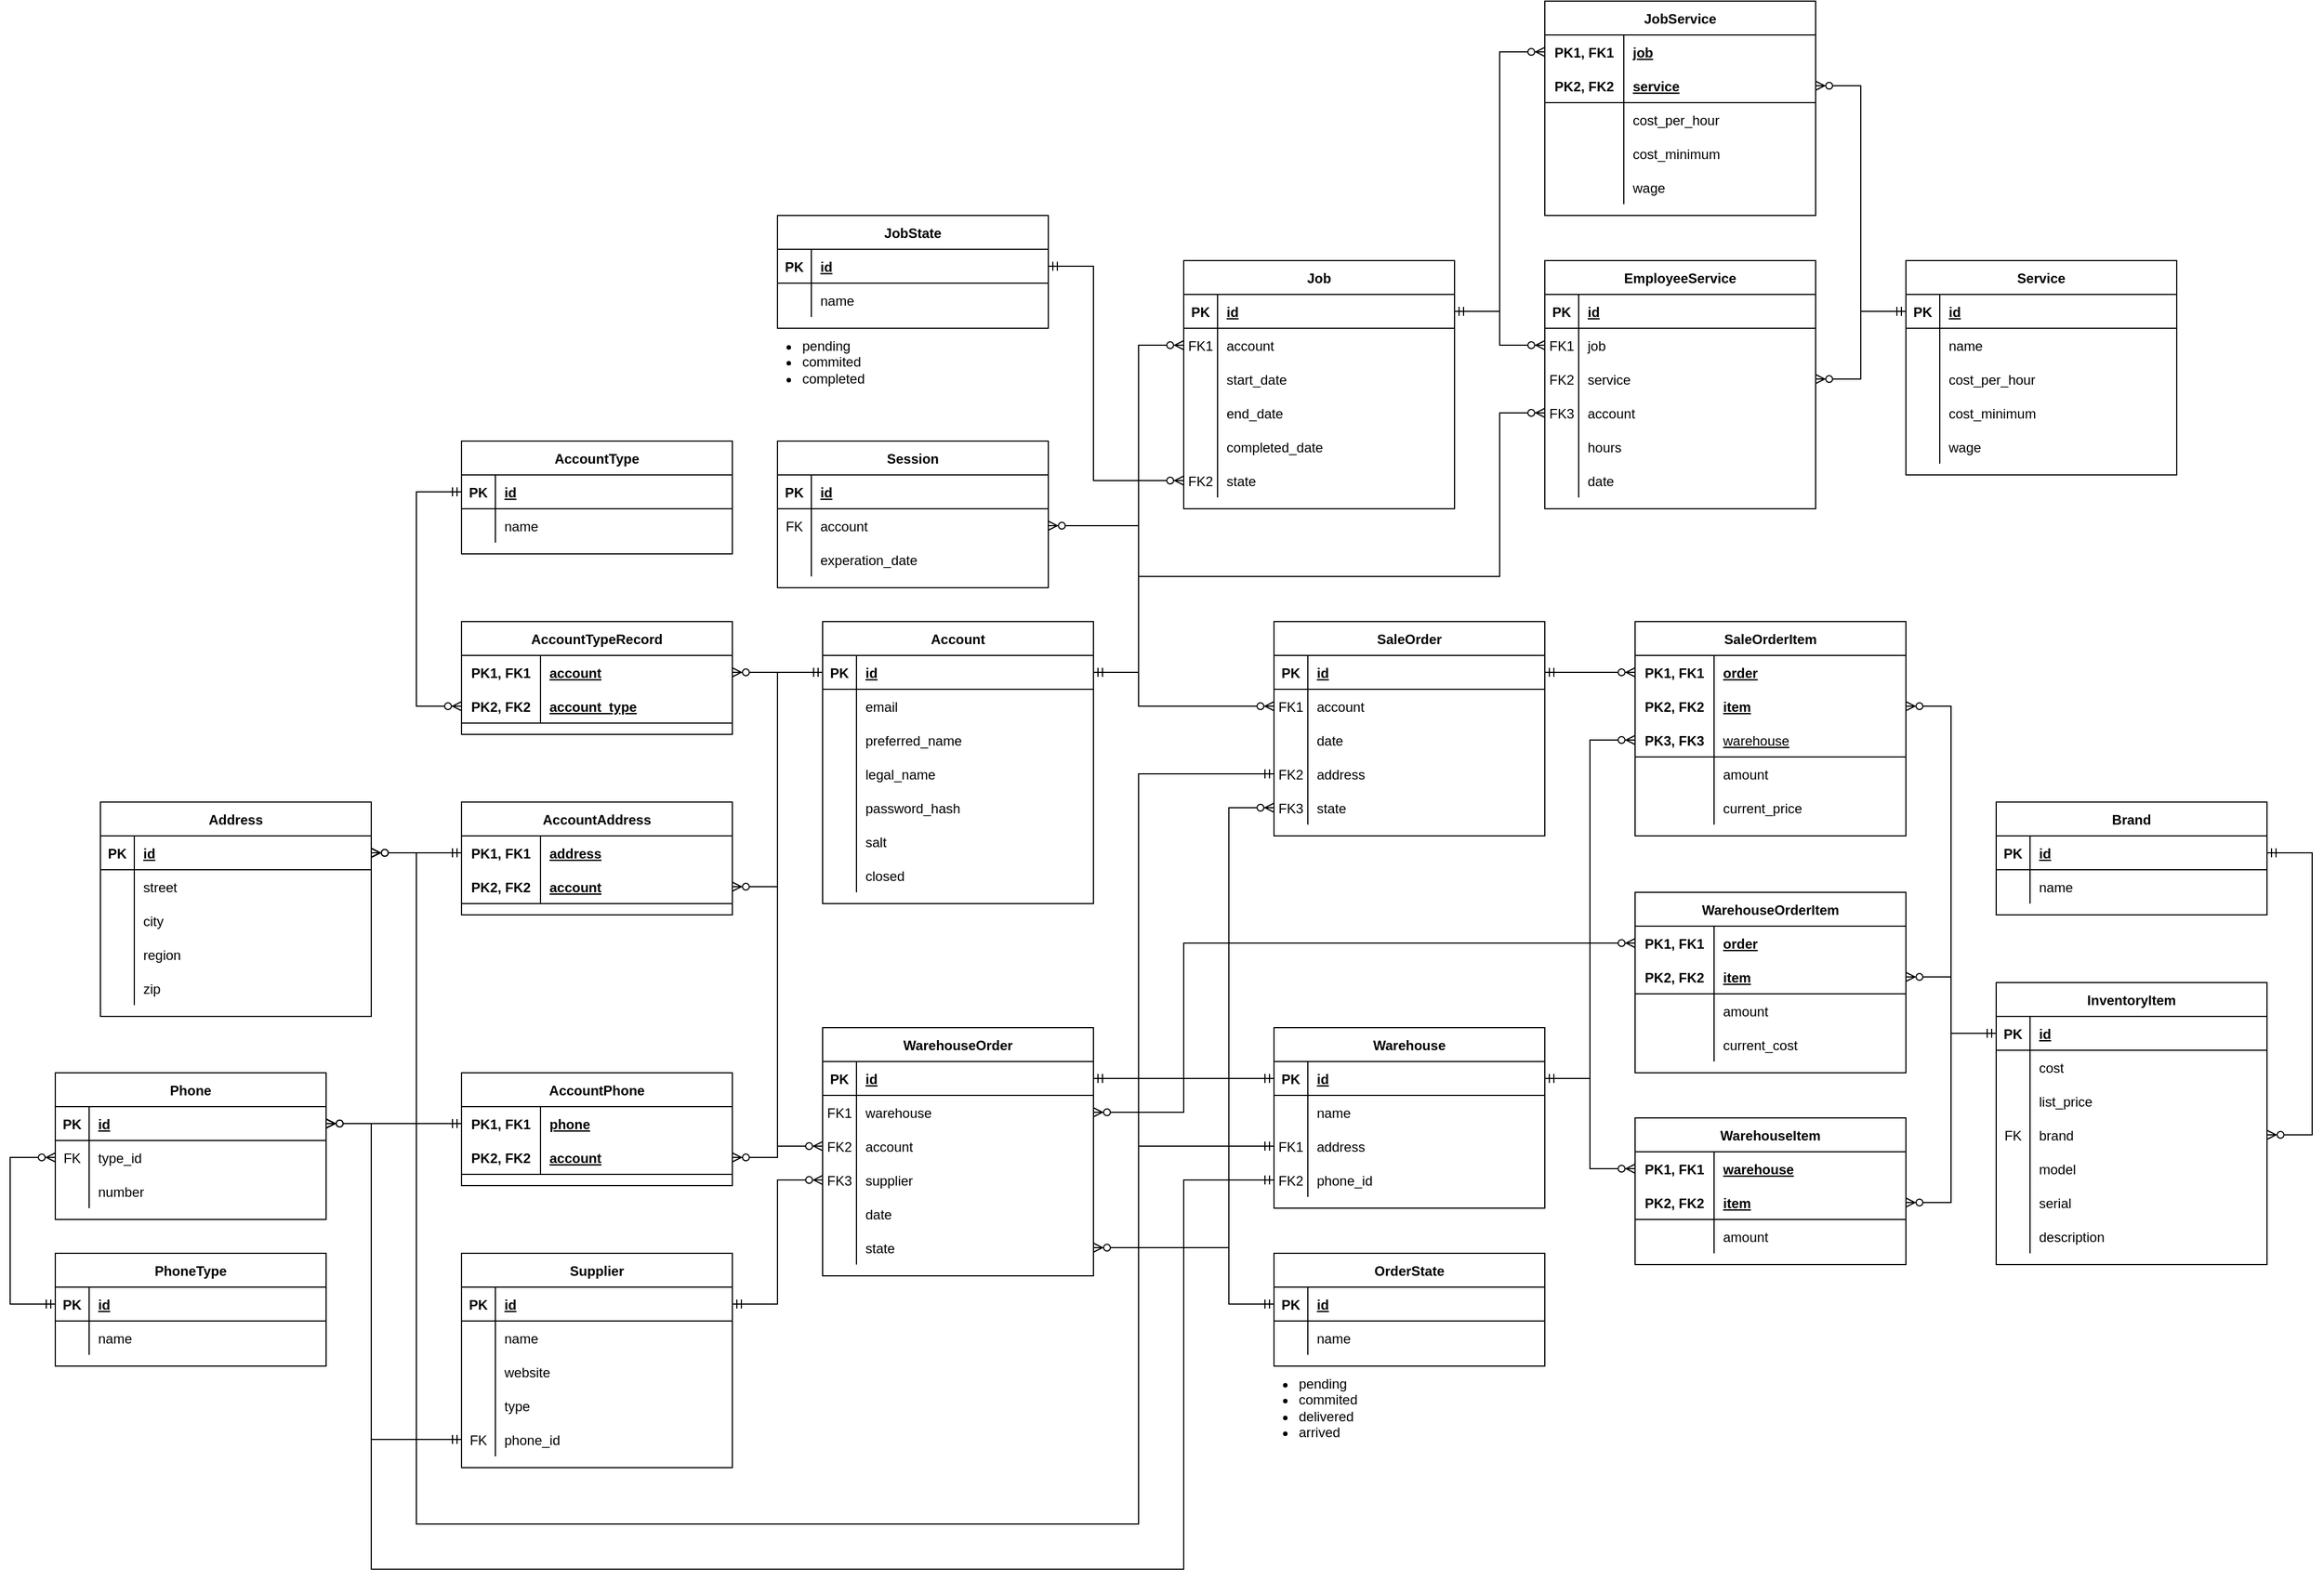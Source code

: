 <mxfile version="20.8.16" type="device"><diagram id="R2lEEEUBdFMjLlhIrx00" name="Page-1"><mxGraphModel dx="2035" dy="2076" grid="1" gridSize="10" guides="1" tooltips="1" connect="1" arrows="1" fold="1" page="1" pageScale="1" pageWidth="850" pageHeight="1100" math="0" shadow="0" extFonts="Permanent Marker^https://fonts.googleapis.com/css?family=Permanent+Marker"><root><mxCell id="0"/><mxCell id="1" parent="0"/><mxCell id="H8VtQS4-2hsfIW2bQvzf-2" value="Account" style="shape=table;startSize=30;container=1;collapsible=1;childLayout=tableLayout;fixedRows=1;rowLines=0;fontStyle=1;align=center;resizeLast=1;" parent="1" vertex="1"><mxGeometry y="-200" width="240" height="250" as="geometry"><mxRectangle x="450" y="280" width="100" height="30" as="alternateBounds"/></mxGeometry></mxCell><mxCell id="H8VtQS4-2hsfIW2bQvzf-3" value="" style="shape=partialRectangle;collapsible=0;dropTarget=0;pointerEvents=0;fillColor=none;points=[[0,0.5],[1,0.5]];portConstraint=eastwest;top=0;left=0;right=0;bottom=1;" parent="H8VtQS4-2hsfIW2bQvzf-2" vertex="1"><mxGeometry y="30" width="240" height="30" as="geometry"/></mxCell><mxCell id="H8VtQS4-2hsfIW2bQvzf-4" value="PK" style="shape=partialRectangle;overflow=hidden;connectable=0;fillColor=none;top=0;left=0;bottom=0;right=0;fontStyle=1;" parent="H8VtQS4-2hsfIW2bQvzf-3" vertex="1"><mxGeometry width="30" height="30" as="geometry"><mxRectangle width="30" height="30" as="alternateBounds"/></mxGeometry></mxCell><mxCell id="H8VtQS4-2hsfIW2bQvzf-5" value="id" style="shape=partialRectangle;overflow=hidden;connectable=0;fillColor=none;top=0;left=0;bottom=0;right=0;align=left;spacingLeft=6;fontStyle=5;" parent="H8VtQS4-2hsfIW2bQvzf-3" vertex="1"><mxGeometry x="30" width="210" height="30" as="geometry"><mxRectangle width="210" height="30" as="alternateBounds"/></mxGeometry></mxCell><mxCell id="H8VtQS4-2hsfIW2bQvzf-22" value="" style="shape=partialRectangle;collapsible=0;dropTarget=0;pointerEvents=0;fillColor=none;points=[[0,0.5],[1,0.5]];portConstraint=eastwest;top=0;left=0;right=0;bottom=0;" parent="H8VtQS4-2hsfIW2bQvzf-2" vertex="1"><mxGeometry y="60" width="240" height="30" as="geometry"/></mxCell><mxCell id="H8VtQS4-2hsfIW2bQvzf-23" value="" style="shape=partialRectangle;overflow=hidden;connectable=0;fillColor=none;top=0;left=0;bottom=0;right=0;" parent="H8VtQS4-2hsfIW2bQvzf-22" vertex="1"><mxGeometry width="30" height="30" as="geometry"><mxRectangle width="30" height="30" as="alternateBounds"/></mxGeometry></mxCell><mxCell id="H8VtQS4-2hsfIW2bQvzf-24" value="email" style="shape=partialRectangle;overflow=hidden;connectable=0;fillColor=none;top=0;left=0;bottom=0;right=0;align=left;spacingLeft=6;" parent="H8VtQS4-2hsfIW2bQvzf-22" vertex="1"><mxGeometry x="30" width="210" height="30" as="geometry"><mxRectangle width="210" height="30" as="alternateBounds"/></mxGeometry></mxCell><mxCell id="H8VtQS4-2hsfIW2bQvzf-550" value="" style="shape=partialRectangle;collapsible=0;dropTarget=0;pointerEvents=0;fillColor=none;points=[[0,0.5],[1,0.5]];portConstraint=eastwest;top=0;left=0;right=0;bottom=0;" parent="H8VtQS4-2hsfIW2bQvzf-2" vertex="1"><mxGeometry y="90" width="240" height="30" as="geometry"/></mxCell><mxCell id="H8VtQS4-2hsfIW2bQvzf-551" value="" style="shape=partialRectangle;overflow=hidden;connectable=0;fillColor=none;top=0;left=0;bottom=0;right=0;" parent="H8VtQS4-2hsfIW2bQvzf-550" vertex="1"><mxGeometry width="30" height="30" as="geometry"><mxRectangle width="30" height="30" as="alternateBounds"/></mxGeometry></mxCell><mxCell id="H8VtQS4-2hsfIW2bQvzf-552" value="preferred_name" style="shape=partialRectangle;overflow=hidden;connectable=0;fillColor=none;top=0;left=0;bottom=0;right=0;align=left;spacingLeft=6;" parent="H8VtQS4-2hsfIW2bQvzf-550" vertex="1"><mxGeometry x="30" width="210" height="30" as="geometry"><mxRectangle width="210" height="30" as="alternateBounds"/></mxGeometry></mxCell><mxCell id="H8VtQS4-2hsfIW2bQvzf-539" value="" style="shape=partialRectangle;collapsible=0;dropTarget=0;pointerEvents=0;fillColor=none;points=[[0,0.5],[1,0.5]];portConstraint=eastwest;top=0;left=0;right=0;bottom=0;" parent="H8VtQS4-2hsfIW2bQvzf-2" vertex="1"><mxGeometry y="120" width="240" height="30" as="geometry"/></mxCell><mxCell id="H8VtQS4-2hsfIW2bQvzf-540" value="" style="shape=partialRectangle;overflow=hidden;connectable=0;fillColor=none;top=0;left=0;bottom=0;right=0;" parent="H8VtQS4-2hsfIW2bQvzf-539" vertex="1"><mxGeometry width="30" height="30" as="geometry"><mxRectangle width="30" height="30" as="alternateBounds"/></mxGeometry></mxCell><mxCell id="H8VtQS4-2hsfIW2bQvzf-541" value="legal_name" style="shape=partialRectangle;overflow=hidden;connectable=0;fillColor=none;top=0;left=0;bottom=0;right=0;align=left;spacingLeft=6;" parent="H8VtQS4-2hsfIW2bQvzf-539" vertex="1"><mxGeometry x="30" width="210" height="30" as="geometry"><mxRectangle width="210" height="30" as="alternateBounds"/></mxGeometry></mxCell><mxCell id="H8VtQS4-2hsfIW2bQvzf-9" value="" style="shape=partialRectangle;collapsible=0;dropTarget=0;pointerEvents=0;fillColor=none;points=[[0,0.5],[1,0.5]];portConstraint=eastwest;top=0;left=0;right=0;bottom=0;" parent="H8VtQS4-2hsfIW2bQvzf-2" vertex="1"><mxGeometry y="150" width="240" height="30" as="geometry"/></mxCell><mxCell id="H8VtQS4-2hsfIW2bQvzf-10" value="" style="shape=partialRectangle;overflow=hidden;connectable=0;fillColor=none;top=0;left=0;bottom=0;right=0;" parent="H8VtQS4-2hsfIW2bQvzf-9" vertex="1"><mxGeometry width="30" height="30" as="geometry"><mxRectangle width="30" height="30" as="alternateBounds"/></mxGeometry></mxCell><mxCell id="H8VtQS4-2hsfIW2bQvzf-11" value="password_hash" style="shape=partialRectangle;overflow=hidden;connectable=0;fillColor=none;top=0;left=0;bottom=0;right=0;align=left;spacingLeft=6;" parent="H8VtQS4-2hsfIW2bQvzf-9" vertex="1"><mxGeometry x="30" width="210" height="30" as="geometry"><mxRectangle width="210" height="30" as="alternateBounds"/></mxGeometry></mxCell><mxCell id="H8VtQS4-2hsfIW2bQvzf-16" value="" style="shape=partialRectangle;collapsible=0;dropTarget=0;pointerEvents=0;fillColor=none;points=[[0,0.5],[1,0.5]];portConstraint=eastwest;top=0;left=0;right=0;bottom=0;" parent="H8VtQS4-2hsfIW2bQvzf-2" vertex="1"><mxGeometry y="180" width="240" height="30" as="geometry"/></mxCell><mxCell id="H8VtQS4-2hsfIW2bQvzf-17" value="" style="shape=partialRectangle;overflow=hidden;connectable=0;fillColor=none;top=0;left=0;bottom=0;right=0;" parent="H8VtQS4-2hsfIW2bQvzf-16" vertex="1"><mxGeometry width="30" height="30" as="geometry"><mxRectangle width="30" height="30" as="alternateBounds"/></mxGeometry></mxCell><mxCell id="H8VtQS4-2hsfIW2bQvzf-18" value="salt" style="shape=partialRectangle;overflow=hidden;connectable=0;fillColor=none;top=0;left=0;bottom=0;right=0;align=left;spacingLeft=6;" parent="H8VtQS4-2hsfIW2bQvzf-16" vertex="1"><mxGeometry x="30" width="210" height="30" as="geometry"><mxRectangle width="210" height="30" as="alternateBounds"/></mxGeometry></mxCell><mxCell id="H8VtQS4-2hsfIW2bQvzf-19" value="" style="shape=partialRectangle;collapsible=0;dropTarget=0;pointerEvents=0;fillColor=none;points=[[0,0.5],[1,0.5]];portConstraint=eastwest;top=0;left=0;right=0;bottom=0;" parent="H8VtQS4-2hsfIW2bQvzf-2" vertex="1"><mxGeometry y="210" width="240" height="30" as="geometry"/></mxCell><mxCell id="H8VtQS4-2hsfIW2bQvzf-20" value="" style="shape=partialRectangle;overflow=hidden;connectable=0;fillColor=none;top=0;left=0;bottom=0;right=0;" parent="H8VtQS4-2hsfIW2bQvzf-19" vertex="1"><mxGeometry width="30" height="30" as="geometry"><mxRectangle width="30" height="30" as="alternateBounds"/></mxGeometry></mxCell><mxCell id="H8VtQS4-2hsfIW2bQvzf-21" value="closed" style="shape=partialRectangle;overflow=hidden;connectable=0;fillColor=none;top=0;left=0;bottom=0;right=0;align=left;spacingLeft=6;" parent="H8VtQS4-2hsfIW2bQvzf-19" vertex="1"><mxGeometry x="30" width="210" height="30" as="geometry"><mxRectangle width="210" height="30" as="alternateBounds"/></mxGeometry></mxCell><mxCell id="H8VtQS4-2hsfIW2bQvzf-37" value="AccountType" style="shape=table;startSize=30;container=1;collapsible=1;childLayout=tableLayout;fixedRows=1;rowLines=0;fontStyle=1;align=center;resizeLast=1;" parent="1" vertex="1"><mxGeometry x="-320" y="-360" width="240" height="100" as="geometry"><mxRectangle x="450" y="280" width="100" height="30" as="alternateBounds"/></mxGeometry></mxCell><mxCell id="H8VtQS4-2hsfIW2bQvzf-38" value="" style="shape=partialRectangle;collapsible=0;dropTarget=0;pointerEvents=0;fillColor=none;points=[[0,0.5],[1,0.5]];portConstraint=eastwest;top=0;left=0;right=0;bottom=1;" parent="H8VtQS4-2hsfIW2bQvzf-37" vertex="1"><mxGeometry y="30" width="240" height="30" as="geometry"/></mxCell><mxCell id="H8VtQS4-2hsfIW2bQvzf-39" value="PK" style="shape=partialRectangle;overflow=hidden;connectable=0;fillColor=none;top=0;left=0;bottom=0;right=0;fontStyle=1;" parent="H8VtQS4-2hsfIW2bQvzf-38" vertex="1"><mxGeometry width="30" height="30" as="geometry"><mxRectangle width="30" height="30" as="alternateBounds"/></mxGeometry></mxCell><mxCell id="H8VtQS4-2hsfIW2bQvzf-40" value="id" style="shape=partialRectangle;overflow=hidden;connectable=0;fillColor=none;top=0;left=0;bottom=0;right=0;align=left;spacingLeft=6;fontStyle=5;" parent="H8VtQS4-2hsfIW2bQvzf-38" vertex="1"><mxGeometry x="30" width="210" height="30" as="geometry"><mxRectangle width="210" height="30" as="alternateBounds"/></mxGeometry></mxCell><mxCell id="H8VtQS4-2hsfIW2bQvzf-41" value="" style="shape=partialRectangle;collapsible=0;dropTarget=0;pointerEvents=0;fillColor=none;points=[[0,0.5],[1,0.5]];portConstraint=eastwest;top=0;left=0;right=0;bottom=0;" parent="H8VtQS4-2hsfIW2bQvzf-37" vertex="1"><mxGeometry y="60" width="240" height="30" as="geometry"/></mxCell><mxCell id="H8VtQS4-2hsfIW2bQvzf-42" value="" style="shape=partialRectangle;overflow=hidden;connectable=0;fillColor=none;top=0;left=0;bottom=0;right=0;" parent="H8VtQS4-2hsfIW2bQvzf-41" vertex="1"><mxGeometry width="30" height="30" as="geometry"><mxRectangle width="30" height="30" as="alternateBounds"/></mxGeometry></mxCell><mxCell id="H8VtQS4-2hsfIW2bQvzf-43" value="name" style="shape=partialRectangle;overflow=hidden;connectable=0;fillColor=none;top=0;left=0;bottom=0;right=0;align=left;spacingLeft=6;" parent="H8VtQS4-2hsfIW2bQvzf-41" vertex="1"><mxGeometry x="30" width="210" height="30" as="geometry"><mxRectangle width="210" height="30" as="alternateBounds"/></mxGeometry></mxCell><mxCell id="H8VtQS4-2hsfIW2bQvzf-59" value="AccountTypeRecord" style="shape=table;startSize=30;container=1;collapsible=1;childLayout=tableLayout;fixedRows=1;rowLines=0;fontStyle=1;align=center;resizeLast=1;" parent="1" vertex="1"><mxGeometry x="-320" y="-200" width="240" height="100" as="geometry"><mxRectangle x="450" y="280" width="100" height="30" as="alternateBounds"/></mxGeometry></mxCell><mxCell id="H8VtQS4-2hsfIW2bQvzf-60" value="" style="shape=partialRectangle;collapsible=0;dropTarget=0;pointerEvents=0;fillColor=none;points=[[0,0.5],[1,0.5]];portConstraint=eastwest;top=0;left=0;right=0;bottom=0;" parent="H8VtQS4-2hsfIW2bQvzf-59" vertex="1"><mxGeometry y="30" width="240" height="30" as="geometry"/></mxCell><mxCell id="H8VtQS4-2hsfIW2bQvzf-61" value="PK1, FK1" style="shape=partialRectangle;overflow=hidden;connectable=0;fillColor=none;top=0;left=0;bottom=0;right=0;fontStyle=1;" parent="H8VtQS4-2hsfIW2bQvzf-60" vertex="1"><mxGeometry width="70" height="30" as="geometry"><mxRectangle width="70" height="30" as="alternateBounds"/></mxGeometry></mxCell><mxCell id="H8VtQS4-2hsfIW2bQvzf-62" value="account" style="shape=partialRectangle;overflow=hidden;connectable=0;fillColor=none;top=0;left=0;bottom=0;right=0;align=left;spacingLeft=6;fontStyle=5;" parent="H8VtQS4-2hsfIW2bQvzf-60" vertex="1"><mxGeometry x="70" width="170" height="30" as="geometry"><mxRectangle width="170" height="30" as="alternateBounds"/></mxGeometry></mxCell><mxCell id="H8VtQS4-2hsfIW2bQvzf-66" value="" style="shape=partialRectangle;collapsible=0;dropTarget=0;pointerEvents=0;fillColor=none;points=[[0,0.5],[1,0.5]];portConstraint=eastwest;top=0;left=0;right=0;bottom=1;strokeColor=default;" parent="H8VtQS4-2hsfIW2bQvzf-59" vertex="1"><mxGeometry y="60" width="240" height="30" as="geometry"/></mxCell><mxCell id="H8VtQS4-2hsfIW2bQvzf-67" value="PK2, FK2" style="shape=partialRectangle;overflow=hidden;connectable=0;fillColor=none;top=0;left=0;bottom=0;right=0;fontStyle=1;" parent="H8VtQS4-2hsfIW2bQvzf-66" vertex="1"><mxGeometry width="70" height="30" as="geometry"><mxRectangle width="70" height="30" as="alternateBounds"/></mxGeometry></mxCell><mxCell id="H8VtQS4-2hsfIW2bQvzf-68" value="account_type" style="shape=partialRectangle;overflow=hidden;connectable=0;fillColor=none;top=0;left=0;bottom=0;right=0;align=left;spacingLeft=6;fontStyle=5;" parent="H8VtQS4-2hsfIW2bQvzf-66" vertex="1"><mxGeometry x="70" width="170" height="30" as="geometry"><mxRectangle width="170" height="30" as="alternateBounds"/></mxGeometry></mxCell><mxCell id="H8VtQS4-2hsfIW2bQvzf-69" value="Supplier" style="shape=table;startSize=30;container=1;collapsible=1;childLayout=tableLayout;fixedRows=1;rowLines=0;fontStyle=1;align=center;resizeLast=1;" parent="1" vertex="1"><mxGeometry x="-320" y="360" width="240" height="190" as="geometry"><mxRectangle x="450" y="280" width="100" height="30" as="alternateBounds"/></mxGeometry></mxCell><mxCell id="H8VtQS4-2hsfIW2bQvzf-70" value="" style="shape=partialRectangle;collapsible=0;dropTarget=0;pointerEvents=0;fillColor=none;points=[[0,0.5],[1,0.5]];portConstraint=eastwest;top=0;left=0;right=0;bottom=1;" parent="H8VtQS4-2hsfIW2bQvzf-69" vertex="1"><mxGeometry y="30" width="240" height="30" as="geometry"/></mxCell><mxCell id="H8VtQS4-2hsfIW2bQvzf-71" value="PK" style="shape=partialRectangle;overflow=hidden;connectable=0;fillColor=none;top=0;left=0;bottom=0;right=0;fontStyle=1;" parent="H8VtQS4-2hsfIW2bQvzf-70" vertex="1"><mxGeometry width="30" height="30" as="geometry"><mxRectangle width="30" height="30" as="alternateBounds"/></mxGeometry></mxCell><mxCell id="H8VtQS4-2hsfIW2bQvzf-72" value="id" style="shape=partialRectangle;overflow=hidden;connectable=0;fillColor=none;top=0;left=0;bottom=0;right=0;align=left;spacingLeft=6;fontStyle=5;" parent="H8VtQS4-2hsfIW2bQvzf-70" vertex="1"><mxGeometry x="30" width="210" height="30" as="geometry"><mxRectangle width="210" height="30" as="alternateBounds"/></mxGeometry></mxCell><mxCell id="H8VtQS4-2hsfIW2bQvzf-73" value="" style="shape=partialRectangle;collapsible=0;dropTarget=0;pointerEvents=0;fillColor=none;points=[[0,0.5],[1,0.5]];portConstraint=eastwest;top=0;left=0;right=0;bottom=0;" parent="H8VtQS4-2hsfIW2bQvzf-69" vertex="1"><mxGeometry y="60" width="240" height="30" as="geometry"/></mxCell><mxCell id="H8VtQS4-2hsfIW2bQvzf-74" value="" style="shape=partialRectangle;overflow=hidden;connectable=0;fillColor=none;top=0;left=0;bottom=0;right=0;" parent="H8VtQS4-2hsfIW2bQvzf-73" vertex="1"><mxGeometry width="30" height="30" as="geometry"><mxRectangle width="30" height="30" as="alternateBounds"/></mxGeometry></mxCell><mxCell id="H8VtQS4-2hsfIW2bQvzf-75" value="name" style="shape=partialRectangle;overflow=hidden;connectable=0;fillColor=none;top=0;left=0;bottom=0;right=0;align=left;spacingLeft=6;" parent="H8VtQS4-2hsfIW2bQvzf-73" vertex="1"><mxGeometry x="30" width="210" height="30" as="geometry"><mxRectangle width="210" height="30" as="alternateBounds"/></mxGeometry></mxCell><mxCell id="H8VtQS4-2hsfIW2bQvzf-76" value="" style="shape=partialRectangle;collapsible=0;dropTarget=0;pointerEvents=0;fillColor=none;points=[[0,0.5],[1,0.5]];portConstraint=eastwest;top=0;left=0;right=0;bottom=0;" parent="H8VtQS4-2hsfIW2bQvzf-69" vertex="1"><mxGeometry y="90" width="240" height="30" as="geometry"/></mxCell><mxCell id="H8VtQS4-2hsfIW2bQvzf-77" value="" style="shape=partialRectangle;overflow=hidden;connectable=0;fillColor=none;top=0;left=0;bottom=0;right=0;" parent="H8VtQS4-2hsfIW2bQvzf-76" vertex="1"><mxGeometry width="30" height="30" as="geometry"><mxRectangle width="30" height="30" as="alternateBounds"/></mxGeometry></mxCell><mxCell id="H8VtQS4-2hsfIW2bQvzf-78" value="website" style="shape=partialRectangle;overflow=hidden;connectable=0;fillColor=none;top=0;left=0;bottom=0;right=0;align=left;spacingLeft=6;" parent="H8VtQS4-2hsfIW2bQvzf-76" vertex="1"><mxGeometry x="30" width="210" height="30" as="geometry"><mxRectangle width="210" height="30" as="alternateBounds"/></mxGeometry></mxCell><mxCell id="H8VtQS4-2hsfIW2bQvzf-79" value="" style="shape=partialRectangle;collapsible=0;dropTarget=0;pointerEvents=0;fillColor=none;points=[[0,0.5],[1,0.5]];portConstraint=eastwest;top=0;left=0;right=0;bottom=0;" parent="H8VtQS4-2hsfIW2bQvzf-69" vertex="1"><mxGeometry y="120" width="240" height="30" as="geometry"/></mxCell><mxCell id="H8VtQS4-2hsfIW2bQvzf-80" value="" style="shape=partialRectangle;overflow=hidden;connectable=0;fillColor=none;top=0;left=0;bottom=0;right=0;" parent="H8VtQS4-2hsfIW2bQvzf-79" vertex="1"><mxGeometry width="30" height="30" as="geometry"><mxRectangle width="30" height="30" as="alternateBounds"/></mxGeometry></mxCell><mxCell id="H8VtQS4-2hsfIW2bQvzf-81" value="type" style="shape=partialRectangle;overflow=hidden;connectable=0;fillColor=none;top=0;left=0;bottom=0;right=0;align=left;spacingLeft=6;" parent="H8VtQS4-2hsfIW2bQvzf-79" vertex="1"><mxGeometry x="30" width="210" height="30" as="geometry"><mxRectangle width="210" height="30" as="alternateBounds"/></mxGeometry></mxCell><mxCell id="CP12LEE9eup8SzSdDFOM-31" value="" style="shape=partialRectangle;collapsible=0;dropTarget=0;pointerEvents=0;fillColor=none;points=[[0,0.5],[1,0.5]];portConstraint=eastwest;top=0;left=0;right=0;bottom=0;" vertex="1" parent="H8VtQS4-2hsfIW2bQvzf-69"><mxGeometry y="150" width="240" height="30" as="geometry"/></mxCell><mxCell id="CP12LEE9eup8SzSdDFOM-32" value="FK" style="shape=partialRectangle;overflow=hidden;connectable=0;fillColor=none;top=0;left=0;bottom=0;right=0;" vertex="1" parent="CP12LEE9eup8SzSdDFOM-31"><mxGeometry width="30" height="30" as="geometry"><mxRectangle width="30" height="30" as="alternateBounds"/></mxGeometry></mxCell><mxCell id="CP12LEE9eup8SzSdDFOM-33" value="phone_id" style="shape=partialRectangle;overflow=hidden;connectable=0;fillColor=none;top=0;left=0;bottom=0;right=0;align=left;spacingLeft=6;" vertex="1" parent="CP12LEE9eup8SzSdDFOM-31"><mxGeometry x="30" width="210" height="30" as="geometry"><mxRectangle width="210" height="30" as="alternateBounds"/></mxGeometry></mxCell><mxCell id="H8VtQS4-2hsfIW2bQvzf-88" value="InventoryItem" style="shape=table;startSize=30;container=1;collapsible=1;childLayout=tableLayout;fixedRows=1;rowLines=0;fontStyle=1;align=center;resizeLast=1;" parent="1" vertex="1"><mxGeometry x="1040" y="120" width="240" height="250" as="geometry"><mxRectangle x="450" y="280" width="100" height="30" as="alternateBounds"/></mxGeometry></mxCell><mxCell id="H8VtQS4-2hsfIW2bQvzf-89" value="" style="shape=partialRectangle;collapsible=0;dropTarget=0;pointerEvents=0;fillColor=none;points=[[0,0.5],[1,0.5]];portConstraint=eastwest;top=0;left=0;right=0;bottom=1;" parent="H8VtQS4-2hsfIW2bQvzf-88" vertex="1"><mxGeometry y="30" width="240" height="30" as="geometry"/></mxCell><mxCell id="H8VtQS4-2hsfIW2bQvzf-90" value="PK" style="shape=partialRectangle;overflow=hidden;connectable=0;fillColor=none;top=0;left=0;bottom=0;right=0;fontStyle=1;" parent="H8VtQS4-2hsfIW2bQvzf-89" vertex="1"><mxGeometry width="30" height="30" as="geometry"><mxRectangle width="30" height="30" as="alternateBounds"/></mxGeometry></mxCell><mxCell id="H8VtQS4-2hsfIW2bQvzf-91" value="id" style="shape=partialRectangle;overflow=hidden;connectable=0;fillColor=none;top=0;left=0;bottom=0;right=0;align=left;spacingLeft=6;fontStyle=5;" parent="H8VtQS4-2hsfIW2bQvzf-89" vertex="1"><mxGeometry x="30" width="210" height="30" as="geometry"><mxRectangle width="210" height="30" as="alternateBounds"/></mxGeometry></mxCell><mxCell id="H8VtQS4-2hsfIW2bQvzf-92" value="" style="shape=partialRectangle;collapsible=0;dropTarget=0;pointerEvents=0;fillColor=none;points=[[0,0.5],[1,0.5]];portConstraint=eastwest;top=0;left=0;right=0;bottom=0;" parent="H8VtQS4-2hsfIW2bQvzf-88" vertex="1"><mxGeometry y="60" width="240" height="30" as="geometry"/></mxCell><mxCell id="H8VtQS4-2hsfIW2bQvzf-93" value="" style="shape=partialRectangle;overflow=hidden;connectable=0;fillColor=none;top=0;left=0;bottom=0;right=0;" parent="H8VtQS4-2hsfIW2bQvzf-92" vertex="1"><mxGeometry width="30" height="30" as="geometry"><mxRectangle width="30" height="30" as="alternateBounds"/></mxGeometry></mxCell><mxCell id="H8VtQS4-2hsfIW2bQvzf-94" value="cost" style="shape=partialRectangle;overflow=hidden;connectable=0;fillColor=none;top=0;left=0;bottom=0;right=0;align=left;spacingLeft=6;" parent="H8VtQS4-2hsfIW2bQvzf-92" vertex="1"><mxGeometry x="30" width="210" height="30" as="geometry"><mxRectangle width="210" height="30" as="alternateBounds"/></mxGeometry></mxCell><mxCell id="H8VtQS4-2hsfIW2bQvzf-95" value="" style="shape=partialRectangle;collapsible=0;dropTarget=0;pointerEvents=0;fillColor=none;points=[[0,0.5],[1,0.5]];portConstraint=eastwest;top=0;left=0;right=0;bottom=0;" parent="H8VtQS4-2hsfIW2bQvzf-88" vertex="1"><mxGeometry y="90" width="240" height="30" as="geometry"/></mxCell><mxCell id="H8VtQS4-2hsfIW2bQvzf-96" value="" style="shape=partialRectangle;overflow=hidden;connectable=0;fillColor=none;top=0;left=0;bottom=0;right=0;" parent="H8VtQS4-2hsfIW2bQvzf-95" vertex="1"><mxGeometry width="30" height="30" as="geometry"><mxRectangle width="30" height="30" as="alternateBounds"/></mxGeometry></mxCell><mxCell id="H8VtQS4-2hsfIW2bQvzf-97" value="list_price" style="shape=partialRectangle;overflow=hidden;connectable=0;fillColor=none;top=0;left=0;bottom=0;right=0;align=left;spacingLeft=6;" parent="H8VtQS4-2hsfIW2bQvzf-95" vertex="1"><mxGeometry x="30" width="210" height="30" as="geometry"><mxRectangle width="210" height="30" as="alternateBounds"/></mxGeometry></mxCell><mxCell id="H8VtQS4-2hsfIW2bQvzf-98" value="" style="shape=partialRectangle;collapsible=0;dropTarget=0;pointerEvents=0;fillColor=none;points=[[0,0.5],[1,0.5]];portConstraint=eastwest;top=0;left=0;right=0;bottom=0;" parent="H8VtQS4-2hsfIW2bQvzf-88" vertex="1"><mxGeometry y="120" width="240" height="30" as="geometry"/></mxCell><mxCell id="H8VtQS4-2hsfIW2bQvzf-99" value="FK" style="shape=partialRectangle;overflow=hidden;connectable=0;fillColor=none;top=0;left=0;bottom=0;right=0;" parent="H8VtQS4-2hsfIW2bQvzf-98" vertex="1"><mxGeometry width="30" height="30" as="geometry"><mxRectangle width="30" height="30" as="alternateBounds"/></mxGeometry></mxCell><mxCell id="H8VtQS4-2hsfIW2bQvzf-100" value="brand" style="shape=partialRectangle;overflow=hidden;connectable=0;fillColor=none;top=0;left=0;bottom=0;right=0;align=left;spacingLeft=6;" parent="H8VtQS4-2hsfIW2bQvzf-98" vertex="1"><mxGeometry x="30" width="210" height="30" as="geometry"><mxRectangle width="210" height="30" as="alternateBounds"/></mxGeometry></mxCell><mxCell id="H8VtQS4-2hsfIW2bQvzf-104" value="" style="shape=partialRectangle;collapsible=0;dropTarget=0;pointerEvents=0;fillColor=none;points=[[0,0.5],[1,0.5]];portConstraint=eastwest;top=0;left=0;right=0;bottom=0;" parent="H8VtQS4-2hsfIW2bQvzf-88" vertex="1"><mxGeometry y="150" width="240" height="30" as="geometry"/></mxCell><mxCell id="H8VtQS4-2hsfIW2bQvzf-105" value="" style="shape=partialRectangle;overflow=hidden;connectable=0;fillColor=none;top=0;left=0;bottom=0;right=0;" parent="H8VtQS4-2hsfIW2bQvzf-104" vertex="1"><mxGeometry width="30" height="30" as="geometry"><mxRectangle width="30" height="30" as="alternateBounds"/></mxGeometry></mxCell><mxCell id="H8VtQS4-2hsfIW2bQvzf-106" value="model" style="shape=partialRectangle;overflow=hidden;connectable=0;fillColor=none;top=0;left=0;bottom=0;right=0;align=left;spacingLeft=6;" parent="H8VtQS4-2hsfIW2bQvzf-104" vertex="1"><mxGeometry x="30" width="210" height="30" as="geometry"><mxRectangle width="210" height="30" as="alternateBounds"/></mxGeometry></mxCell><mxCell id="H8VtQS4-2hsfIW2bQvzf-107" value="" style="shape=partialRectangle;collapsible=0;dropTarget=0;pointerEvents=0;fillColor=none;points=[[0,0.5],[1,0.5]];portConstraint=eastwest;top=0;left=0;right=0;bottom=0;" parent="H8VtQS4-2hsfIW2bQvzf-88" vertex="1"><mxGeometry y="180" width="240" height="30" as="geometry"/></mxCell><mxCell id="H8VtQS4-2hsfIW2bQvzf-108" value="" style="shape=partialRectangle;overflow=hidden;connectable=0;fillColor=none;top=0;left=0;bottom=0;right=0;" parent="H8VtQS4-2hsfIW2bQvzf-107" vertex="1"><mxGeometry width="30" height="30" as="geometry"><mxRectangle width="30" height="30" as="alternateBounds"/></mxGeometry></mxCell><mxCell id="H8VtQS4-2hsfIW2bQvzf-109" value="serial" style="shape=partialRectangle;overflow=hidden;connectable=0;fillColor=none;top=0;left=0;bottom=0;right=0;align=left;spacingLeft=6;" parent="H8VtQS4-2hsfIW2bQvzf-107" vertex="1"><mxGeometry x="30" width="210" height="30" as="geometry"><mxRectangle width="210" height="30" as="alternateBounds"/></mxGeometry></mxCell><mxCell id="H8VtQS4-2hsfIW2bQvzf-110" value="" style="shape=partialRectangle;collapsible=0;dropTarget=0;pointerEvents=0;fillColor=none;points=[[0,0.5],[1,0.5]];portConstraint=eastwest;top=0;left=0;right=0;bottom=0;" parent="H8VtQS4-2hsfIW2bQvzf-88" vertex="1"><mxGeometry y="210" width="240" height="30" as="geometry"/></mxCell><mxCell id="H8VtQS4-2hsfIW2bQvzf-111" value="" style="shape=partialRectangle;overflow=hidden;connectable=0;fillColor=none;top=0;left=0;bottom=0;right=0;" parent="H8VtQS4-2hsfIW2bQvzf-110" vertex="1"><mxGeometry width="30" height="30" as="geometry"><mxRectangle width="30" height="30" as="alternateBounds"/></mxGeometry></mxCell><mxCell id="H8VtQS4-2hsfIW2bQvzf-112" value="description" style="shape=partialRectangle;overflow=hidden;connectable=0;fillColor=none;top=0;left=0;bottom=0;right=0;align=left;spacingLeft=6;" parent="H8VtQS4-2hsfIW2bQvzf-110" vertex="1"><mxGeometry x="30" width="210" height="30" as="geometry"><mxRectangle width="210" height="30" as="alternateBounds"/></mxGeometry></mxCell><mxCell id="H8VtQS4-2hsfIW2bQvzf-113" value="SaleOrder" style="shape=table;startSize=30;container=1;collapsible=1;childLayout=tableLayout;fixedRows=1;rowLines=0;fontStyle=1;align=center;resizeLast=1;" parent="1" vertex="1"><mxGeometry x="400" y="-200" width="240" height="190" as="geometry"><mxRectangle x="450" y="280" width="100" height="30" as="alternateBounds"/></mxGeometry></mxCell><mxCell id="H8VtQS4-2hsfIW2bQvzf-114" value="" style="shape=partialRectangle;collapsible=0;dropTarget=0;pointerEvents=0;fillColor=none;points=[[0,0.5],[1,0.5]];portConstraint=eastwest;top=0;left=0;right=0;bottom=1;" parent="H8VtQS4-2hsfIW2bQvzf-113" vertex="1"><mxGeometry y="30" width="240" height="30" as="geometry"/></mxCell><mxCell id="H8VtQS4-2hsfIW2bQvzf-115" value="PK" style="shape=partialRectangle;overflow=hidden;connectable=0;fillColor=none;top=0;left=0;bottom=0;right=0;fontStyle=1;" parent="H8VtQS4-2hsfIW2bQvzf-114" vertex="1"><mxGeometry width="30" height="30" as="geometry"><mxRectangle width="30" height="30" as="alternateBounds"/></mxGeometry></mxCell><mxCell id="H8VtQS4-2hsfIW2bQvzf-116" value="id" style="shape=partialRectangle;overflow=hidden;connectable=0;fillColor=none;top=0;left=0;bottom=0;right=0;align=left;spacingLeft=6;fontStyle=5;" parent="H8VtQS4-2hsfIW2bQvzf-114" vertex="1"><mxGeometry x="30" width="210" height="30" as="geometry"><mxRectangle width="210" height="30" as="alternateBounds"/></mxGeometry></mxCell><mxCell id="H8VtQS4-2hsfIW2bQvzf-117" value="" style="shape=partialRectangle;collapsible=0;dropTarget=0;pointerEvents=0;fillColor=none;points=[[0,0.5],[1,0.5]];portConstraint=eastwest;top=0;left=0;right=0;bottom=0;" parent="H8VtQS4-2hsfIW2bQvzf-113" vertex="1"><mxGeometry y="60" width="240" height="30" as="geometry"/></mxCell><mxCell id="H8VtQS4-2hsfIW2bQvzf-118" value="FK1" style="shape=partialRectangle;overflow=hidden;connectable=0;fillColor=none;top=0;left=0;bottom=0;right=0;" parent="H8VtQS4-2hsfIW2bQvzf-117" vertex="1"><mxGeometry width="30" height="30" as="geometry"><mxRectangle width="30" height="30" as="alternateBounds"/></mxGeometry></mxCell><mxCell id="H8VtQS4-2hsfIW2bQvzf-119" value="account" style="shape=partialRectangle;overflow=hidden;connectable=0;fillColor=none;top=0;left=0;bottom=0;right=0;align=left;spacingLeft=6;" parent="H8VtQS4-2hsfIW2bQvzf-117" vertex="1"><mxGeometry x="30" width="210" height="30" as="geometry"><mxRectangle width="210" height="30" as="alternateBounds"/></mxGeometry></mxCell><mxCell id="H8VtQS4-2hsfIW2bQvzf-120" value="" style="shape=partialRectangle;collapsible=0;dropTarget=0;pointerEvents=0;fillColor=none;points=[[0,0.5],[1,0.5]];portConstraint=eastwest;top=0;left=0;right=0;bottom=0;" parent="H8VtQS4-2hsfIW2bQvzf-113" vertex="1"><mxGeometry y="90" width="240" height="30" as="geometry"/></mxCell><mxCell id="H8VtQS4-2hsfIW2bQvzf-121" value="" style="shape=partialRectangle;overflow=hidden;connectable=0;fillColor=none;top=0;left=0;bottom=0;right=0;" parent="H8VtQS4-2hsfIW2bQvzf-120" vertex="1"><mxGeometry width="30" height="30" as="geometry"><mxRectangle width="30" height="30" as="alternateBounds"/></mxGeometry></mxCell><mxCell id="H8VtQS4-2hsfIW2bQvzf-122" value="date" style="shape=partialRectangle;overflow=hidden;connectable=0;fillColor=none;top=0;left=0;bottom=0;right=0;align=left;spacingLeft=6;" parent="H8VtQS4-2hsfIW2bQvzf-120" vertex="1"><mxGeometry x="30" width="210" height="30" as="geometry"><mxRectangle width="210" height="30" as="alternateBounds"/></mxGeometry></mxCell><mxCell id="qcOznpho0kVT3JePp0x8-16" value="" style="shape=partialRectangle;collapsible=0;dropTarget=0;pointerEvents=0;fillColor=none;points=[[0,0.5],[1,0.5]];portConstraint=eastwest;top=0;left=0;right=0;bottom=0;" parent="H8VtQS4-2hsfIW2bQvzf-113" vertex="1"><mxGeometry y="120" width="240" height="30" as="geometry"/></mxCell><mxCell id="qcOznpho0kVT3JePp0x8-17" value="FK2" style="shape=partialRectangle;overflow=hidden;connectable=0;fillColor=none;top=0;left=0;bottom=0;right=0;" parent="qcOznpho0kVT3JePp0x8-16" vertex="1"><mxGeometry width="30" height="30" as="geometry"><mxRectangle width="30" height="30" as="alternateBounds"/></mxGeometry></mxCell><mxCell id="qcOznpho0kVT3JePp0x8-18" value="address" style="shape=partialRectangle;overflow=hidden;connectable=0;fillColor=none;top=0;left=0;bottom=0;right=0;align=left;spacingLeft=6;" parent="qcOznpho0kVT3JePp0x8-16" vertex="1"><mxGeometry x="30" width="210" height="30" as="geometry"><mxRectangle width="210" height="30" as="alternateBounds"/></mxGeometry></mxCell><mxCell id="H8VtQS4-2hsfIW2bQvzf-435" value="" style="shape=partialRectangle;collapsible=0;dropTarget=0;pointerEvents=0;fillColor=none;points=[[0,0.5],[1,0.5]];portConstraint=eastwest;top=0;left=0;right=0;bottom=0;" parent="H8VtQS4-2hsfIW2bQvzf-113" vertex="1"><mxGeometry y="150" width="240" height="30" as="geometry"/></mxCell><mxCell id="H8VtQS4-2hsfIW2bQvzf-436" value="FK3" style="shape=partialRectangle;overflow=hidden;connectable=0;fillColor=none;top=0;left=0;bottom=0;right=0;" parent="H8VtQS4-2hsfIW2bQvzf-435" vertex="1"><mxGeometry width="30" height="30" as="geometry"><mxRectangle width="30" height="30" as="alternateBounds"/></mxGeometry></mxCell><mxCell id="H8VtQS4-2hsfIW2bQvzf-437" value="state" style="shape=partialRectangle;overflow=hidden;connectable=0;fillColor=none;top=0;left=0;bottom=0;right=0;align=left;spacingLeft=6;" parent="H8VtQS4-2hsfIW2bQvzf-435" vertex="1"><mxGeometry x="30" width="210" height="30" as="geometry"><mxRectangle width="210" height="30" as="alternateBounds"/></mxGeometry></mxCell><mxCell id="H8VtQS4-2hsfIW2bQvzf-135" value="WarehouseOrder" style="shape=table;startSize=30;container=1;collapsible=1;childLayout=tableLayout;fixedRows=1;rowLines=0;fontStyle=1;align=center;resizeLast=1;" parent="1" vertex="1"><mxGeometry y="160" width="240" height="220" as="geometry"><mxRectangle x="450" y="280" width="100" height="30" as="alternateBounds"/></mxGeometry></mxCell><mxCell id="H8VtQS4-2hsfIW2bQvzf-136" value="" style="shape=partialRectangle;collapsible=0;dropTarget=0;pointerEvents=0;fillColor=none;points=[[0,0.5],[1,0.5]];portConstraint=eastwest;top=0;left=0;right=0;bottom=1;" parent="H8VtQS4-2hsfIW2bQvzf-135" vertex="1"><mxGeometry y="30" width="240" height="30" as="geometry"/></mxCell><mxCell id="H8VtQS4-2hsfIW2bQvzf-137" value="PK" style="shape=partialRectangle;overflow=hidden;connectable=0;fillColor=none;top=0;left=0;bottom=0;right=0;fontStyle=1;" parent="H8VtQS4-2hsfIW2bQvzf-136" vertex="1"><mxGeometry width="30" height="30" as="geometry"><mxRectangle width="30" height="30" as="alternateBounds"/></mxGeometry></mxCell><mxCell id="H8VtQS4-2hsfIW2bQvzf-138" value="id" style="shape=partialRectangle;overflow=hidden;connectable=0;fillColor=none;top=0;left=0;bottom=0;right=0;align=left;spacingLeft=6;fontStyle=5;" parent="H8VtQS4-2hsfIW2bQvzf-136" vertex="1"><mxGeometry x="30" width="210" height="30" as="geometry"><mxRectangle width="210" height="30" as="alternateBounds"/></mxGeometry></mxCell><mxCell id="H8VtQS4-2hsfIW2bQvzf-139" value="" style="shape=partialRectangle;collapsible=0;dropTarget=0;pointerEvents=0;fillColor=none;points=[[0,0.5],[1,0.5]];portConstraint=eastwest;top=0;left=0;right=0;bottom=0;" parent="H8VtQS4-2hsfIW2bQvzf-135" vertex="1"><mxGeometry y="60" width="240" height="30" as="geometry"/></mxCell><mxCell id="H8VtQS4-2hsfIW2bQvzf-140" value="FK1" style="shape=partialRectangle;overflow=hidden;connectable=0;fillColor=none;top=0;left=0;bottom=0;right=0;" parent="H8VtQS4-2hsfIW2bQvzf-139" vertex="1"><mxGeometry width="30" height="30" as="geometry"><mxRectangle width="30" height="30" as="alternateBounds"/></mxGeometry></mxCell><mxCell id="H8VtQS4-2hsfIW2bQvzf-141" value="warehouse" style="shape=partialRectangle;overflow=hidden;connectable=0;fillColor=none;top=0;left=0;bottom=0;right=0;align=left;spacingLeft=6;" parent="H8VtQS4-2hsfIW2bQvzf-139" vertex="1"><mxGeometry x="30" width="210" height="30" as="geometry"><mxRectangle width="210" height="30" as="alternateBounds"/></mxGeometry></mxCell><mxCell id="H8VtQS4-2hsfIW2bQvzf-142" value="" style="shape=partialRectangle;collapsible=0;dropTarget=0;pointerEvents=0;fillColor=none;points=[[0,0.5],[1,0.5]];portConstraint=eastwest;top=0;left=0;right=0;bottom=0;" parent="H8VtQS4-2hsfIW2bQvzf-135" vertex="1"><mxGeometry y="90" width="240" height="30" as="geometry"/></mxCell><mxCell id="H8VtQS4-2hsfIW2bQvzf-143" value="FK2" style="shape=partialRectangle;overflow=hidden;connectable=0;fillColor=none;top=0;left=0;bottom=0;right=0;" parent="H8VtQS4-2hsfIW2bQvzf-142" vertex="1"><mxGeometry width="30" height="30" as="geometry"><mxRectangle width="30" height="30" as="alternateBounds"/></mxGeometry></mxCell><mxCell id="H8VtQS4-2hsfIW2bQvzf-144" value="account" style="shape=partialRectangle;overflow=hidden;connectable=0;fillColor=none;top=0;left=0;bottom=0;right=0;align=left;spacingLeft=6;" parent="H8VtQS4-2hsfIW2bQvzf-142" vertex="1"><mxGeometry x="30" width="210" height="30" as="geometry"><mxRectangle width="210" height="30" as="alternateBounds"/></mxGeometry></mxCell><mxCell id="H8VtQS4-2hsfIW2bQvzf-145" value="" style="shape=partialRectangle;collapsible=0;dropTarget=0;pointerEvents=0;fillColor=none;points=[[0,0.5],[1,0.5]];portConstraint=eastwest;top=0;left=0;right=0;bottom=0;" parent="H8VtQS4-2hsfIW2bQvzf-135" vertex="1"><mxGeometry y="120" width="240" height="30" as="geometry"/></mxCell><mxCell id="H8VtQS4-2hsfIW2bQvzf-146" value="FK3" style="shape=partialRectangle;overflow=hidden;connectable=0;fillColor=none;top=0;left=0;bottom=0;right=0;" parent="H8VtQS4-2hsfIW2bQvzf-145" vertex="1"><mxGeometry width="30" height="30" as="geometry"><mxRectangle width="30" height="30" as="alternateBounds"/></mxGeometry></mxCell><mxCell id="H8VtQS4-2hsfIW2bQvzf-147" value="supplier" style="shape=partialRectangle;overflow=hidden;connectable=0;fillColor=none;top=0;left=0;bottom=0;right=0;align=left;spacingLeft=6;" parent="H8VtQS4-2hsfIW2bQvzf-145" vertex="1"><mxGeometry x="30" width="210" height="30" as="geometry"><mxRectangle width="210" height="30" as="alternateBounds"/></mxGeometry></mxCell><mxCell id="H8VtQS4-2hsfIW2bQvzf-225" value="" style="shape=partialRectangle;collapsible=0;dropTarget=0;pointerEvents=0;fillColor=none;points=[[0,0.5],[1,0.5]];portConstraint=eastwest;top=0;left=0;right=0;bottom=0;" parent="H8VtQS4-2hsfIW2bQvzf-135" vertex="1"><mxGeometry y="150" width="240" height="30" as="geometry"/></mxCell><mxCell id="H8VtQS4-2hsfIW2bQvzf-226" value="" style="shape=partialRectangle;overflow=hidden;connectable=0;fillColor=none;top=0;left=0;bottom=0;right=0;" parent="H8VtQS4-2hsfIW2bQvzf-225" vertex="1"><mxGeometry width="30" height="30" as="geometry"><mxRectangle width="30" height="30" as="alternateBounds"/></mxGeometry></mxCell><mxCell id="H8VtQS4-2hsfIW2bQvzf-227" value="date" style="shape=partialRectangle;overflow=hidden;connectable=0;fillColor=none;top=0;left=0;bottom=0;right=0;align=left;spacingLeft=6;" parent="H8VtQS4-2hsfIW2bQvzf-225" vertex="1"><mxGeometry x="30" width="210" height="30" as="geometry"><mxRectangle width="210" height="30" as="alternateBounds"/></mxGeometry></mxCell><mxCell id="H8VtQS4-2hsfIW2bQvzf-438" value="" style="shape=partialRectangle;collapsible=0;dropTarget=0;pointerEvents=0;fillColor=none;points=[[0,0.5],[1,0.5]];portConstraint=eastwest;top=0;left=0;right=0;bottom=0;" parent="H8VtQS4-2hsfIW2bQvzf-135" vertex="1"><mxGeometry y="180" width="240" height="30" as="geometry"/></mxCell><mxCell id="H8VtQS4-2hsfIW2bQvzf-439" value="" style="shape=partialRectangle;overflow=hidden;connectable=0;fillColor=none;top=0;left=0;bottom=0;right=0;" parent="H8VtQS4-2hsfIW2bQvzf-438" vertex="1"><mxGeometry width="30" height="30" as="geometry"><mxRectangle width="30" height="30" as="alternateBounds"/></mxGeometry></mxCell><mxCell id="H8VtQS4-2hsfIW2bQvzf-440" value="state" style="shape=partialRectangle;overflow=hidden;connectable=0;fillColor=none;top=0;left=0;bottom=0;right=0;align=left;spacingLeft=6;" parent="H8VtQS4-2hsfIW2bQvzf-438" vertex="1"><mxGeometry x="30" width="210" height="30" as="geometry"><mxRectangle width="210" height="30" as="alternateBounds"/></mxGeometry></mxCell><mxCell id="H8VtQS4-2hsfIW2bQvzf-179" value="Warehouse" style="shape=table;startSize=30;container=1;collapsible=1;childLayout=tableLayout;fixedRows=1;rowLines=0;fontStyle=1;align=center;resizeLast=1;" parent="1" vertex="1"><mxGeometry x="400" y="160" width="240" height="160" as="geometry"><mxRectangle x="450" y="280" width="100" height="30" as="alternateBounds"/></mxGeometry></mxCell><mxCell id="H8VtQS4-2hsfIW2bQvzf-180" value="" style="shape=partialRectangle;collapsible=0;dropTarget=0;pointerEvents=0;fillColor=none;points=[[0,0.5],[1,0.5]];portConstraint=eastwest;top=0;left=0;right=0;bottom=1;" parent="H8VtQS4-2hsfIW2bQvzf-179" vertex="1"><mxGeometry y="30" width="240" height="30" as="geometry"/></mxCell><mxCell id="H8VtQS4-2hsfIW2bQvzf-181" value="PK" style="shape=partialRectangle;overflow=hidden;connectable=0;fillColor=none;top=0;left=0;bottom=0;right=0;fontStyle=1;" parent="H8VtQS4-2hsfIW2bQvzf-180" vertex="1"><mxGeometry width="30" height="30" as="geometry"><mxRectangle width="30" height="30" as="alternateBounds"/></mxGeometry></mxCell><mxCell id="H8VtQS4-2hsfIW2bQvzf-182" value="id" style="shape=partialRectangle;overflow=hidden;connectable=0;fillColor=none;top=0;left=0;bottom=0;right=0;align=left;spacingLeft=6;fontStyle=5;" parent="H8VtQS4-2hsfIW2bQvzf-180" vertex="1"><mxGeometry x="30" width="210" height="30" as="geometry"><mxRectangle width="210" height="30" as="alternateBounds"/></mxGeometry></mxCell><mxCell id="H8VtQS4-2hsfIW2bQvzf-183" value="" style="shape=partialRectangle;collapsible=0;dropTarget=0;pointerEvents=0;fillColor=none;points=[[0,0.5],[1,0.5]];portConstraint=eastwest;top=0;left=0;right=0;bottom=0;" parent="H8VtQS4-2hsfIW2bQvzf-179" vertex="1"><mxGeometry y="60" width="240" height="30" as="geometry"/></mxCell><mxCell id="H8VtQS4-2hsfIW2bQvzf-184" value="" style="shape=partialRectangle;overflow=hidden;connectable=0;fillColor=none;top=0;left=0;bottom=0;right=0;" parent="H8VtQS4-2hsfIW2bQvzf-183" vertex="1"><mxGeometry width="30" height="30" as="geometry"><mxRectangle width="30" height="30" as="alternateBounds"/></mxGeometry></mxCell><mxCell id="H8VtQS4-2hsfIW2bQvzf-185" value="name" style="shape=partialRectangle;overflow=hidden;connectable=0;fillColor=none;top=0;left=0;bottom=0;right=0;align=left;spacingLeft=6;" parent="H8VtQS4-2hsfIW2bQvzf-183" vertex="1"><mxGeometry x="30" width="210" height="30" as="geometry"><mxRectangle width="210" height="30" as="alternateBounds"/></mxGeometry></mxCell><mxCell id="H8VtQS4-2hsfIW2bQvzf-186" value="" style="shape=partialRectangle;collapsible=0;dropTarget=0;pointerEvents=0;fillColor=none;points=[[0,0.5],[1,0.5]];portConstraint=eastwest;top=0;left=0;right=0;bottom=0;" parent="H8VtQS4-2hsfIW2bQvzf-179" vertex="1"><mxGeometry y="90" width="240" height="30" as="geometry"/></mxCell><mxCell id="H8VtQS4-2hsfIW2bQvzf-187" value="FK1" style="shape=partialRectangle;overflow=hidden;connectable=0;fillColor=none;top=0;left=0;bottom=0;right=0;" parent="H8VtQS4-2hsfIW2bQvzf-186" vertex="1"><mxGeometry width="30" height="30" as="geometry"><mxRectangle width="30" height="30" as="alternateBounds"/></mxGeometry></mxCell><mxCell id="H8VtQS4-2hsfIW2bQvzf-188" value="address" style="shape=partialRectangle;overflow=hidden;connectable=0;fillColor=none;top=0;left=0;bottom=0;right=0;align=left;spacingLeft=6;" parent="H8VtQS4-2hsfIW2bQvzf-186" vertex="1"><mxGeometry x="30" width="210" height="30" as="geometry"><mxRectangle width="210" height="30" as="alternateBounds"/></mxGeometry></mxCell><mxCell id="CP12LEE9eup8SzSdDFOM-16" value="" style="shape=partialRectangle;collapsible=0;dropTarget=0;pointerEvents=0;fillColor=none;points=[[0,0.5],[1,0.5]];portConstraint=eastwest;top=0;left=0;right=0;bottom=0;" vertex="1" parent="H8VtQS4-2hsfIW2bQvzf-179"><mxGeometry y="120" width="240" height="30" as="geometry"/></mxCell><mxCell id="CP12LEE9eup8SzSdDFOM-17" value="FK2" style="shape=partialRectangle;overflow=hidden;connectable=0;fillColor=none;top=0;left=0;bottom=0;right=0;" vertex="1" parent="CP12LEE9eup8SzSdDFOM-16"><mxGeometry width="30" height="30" as="geometry"><mxRectangle width="30" height="30" as="alternateBounds"/></mxGeometry></mxCell><mxCell id="CP12LEE9eup8SzSdDFOM-18" value="phone_id" style="shape=partialRectangle;overflow=hidden;connectable=0;fillColor=none;top=0;left=0;bottom=0;right=0;align=left;spacingLeft=6;" vertex="1" parent="CP12LEE9eup8SzSdDFOM-16"><mxGeometry x="30" width="210" height="30" as="geometry"><mxRectangle width="210" height="30" as="alternateBounds"/></mxGeometry></mxCell><mxCell id="H8VtQS4-2hsfIW2bQvzf-199" value="SaleOrderItem" style="shape=table;startSize=30;container=1;collapsible=1;childLayout=tableLayout;fixedRows=1;rowLines=0;fontStyle=1;align=center;resizeLast=1;" parent="1" vertex="1"><mxGeometry x="720" y="-200" width="240" height="190" as="geometry"><mxRectangle x="450" y="280" width="100" height="30" as="alternateBounds"/></mxGeometry></mxCell><mxCell id="H8VtQS4-2hsfIW2bQvzf-200" value="" style="shape=partialRectangle;collapsible=0;dropTarget=0;pointerEvents=0;fillColor=none;points=[[0,0.5],[1,0.5]];portConstraint=eastwest;top=0;left=0;right=0;bottom=0;" parent="H8VtQS4-2hsfIW2bQvzf-199" vertex="1"><mxGeometry y="30" width="240" height="30" as="geometry"/></mxCell><mxCell id="H8VtQS4-2hsfIW2bQvzf-201" value="PK1, FK1" style="shape=partialRectangle;overflow=hidden;connectable=0;fillColor=none;top=0;left=0;bottom=0;right=0;fontStyle=1;" parent="H8VtQS4-2hsfIW2bQvzf-200" vertex="1"><mxGeometry width="70" height="30" as="geometry"><mxRectangle width="70" height="30" as="alternateBounds"/></mxGeometry></mxCell><mxCell id="H8VtQS4-2hsfIW2bQvzf-202" value="order" style="shape=partialRectangle;overflow=hidden;connectable=0;fillColor=none;top=0;left=0;bottom=0;right=0;align=left;spacingLeft=6;fontStyle=5;" parent="H8VtQS4-2hsfIW2bQvzf-200" vertex="1"><mxGeometry x="70" width="170" height="30" as="geometry"><mxRectangle width="170" height="30" as="alternateBounds"/></mxGeometry></mxCell><mxCell id="H8VtQS4-2hsfIW2bQvzf-203" value="" style="shape=partialRectangle;collapsible=0;dropTarget=0;pointerEvents=0;fillColor=none;points=[[0,0.5],[1,0.5]];portConstraint=eastwest;top=0;left=0;right=0;bottom=0;strokeColor=default;" parent="H8VtQS4-2hsfIW2bQvzf-199" vertex="1"><mxGeometry y="60" width="240" height="30" as="geometry"/></mxCell><mxCell id="H8VtQS4-2hsfIW2bQvzf-204" value="PK2, FK2" style="shape=partialRectangle;overflow=hidden;connectable=0;fillColor=none;top=0;left=0;bottom=0;right=0;fontStyle=1;" parent="H8VtQS4-2hsfIW2bQvzf-203" vertex="1"><mxGeometry width="70" height="30" as="geometry"><mxRectangle width="70" height="30" as="alternateBounds"/></mxGeometry></mxCell><mxCell id="H8VtQS4-2hsfIW2bQvzf-205" value="item" style="shape=partialRectangle;overflow=hidden;connectable=0;fillColor=none;top=0;left=0;bottom=0;right=0;align=left;spacingLeft=6;fontStyle=5;" parent="H8VtQS4-2hsfIW2bQvzf-203" vertex="1"><mxGeometry x="70" width="170" height="30" as="geometry"><mxRectangle width="170" height="30" as="alternateBounds"/></mxGeometry></mxCell><mxCell id="H8VtQS4-2hsfIW2bQvzf-268" value="" style="shape=partialRectangle;collapsible=0;dropTarget=0;pointerEvents=0;fillColor=none;points=[[0,0.5],[1,0.5]];portConstraint=eastwest;top=0;left=0;right=0;bottom=1;strokeColor=default;" parent="H8VtQS4-2hsfIW2bQvzf-199" vertex="1"><mxGeometry y="90" width="240" height="30" as="geometry"/></mxCell><mxCell id="H8VtQS4-2hsfIW2bQvzf-269" value="PK3, FK3" style="shape=partialRectangle;overflow=hidden;connectable=0;fillColor=none;top=0;left=0;bottom=0;right=0;fontStyle=1;" parent="H8VtQS4-2hsfIW2bQvzf-268" vertex="1"><mxGeometry width="70" height="30" as="geometry"><mxRectangle width="70" height="30" as="alternateBounds"/></mxGeometry></mxCell><mxCell id="H8VtQS4-2hsfIW2bQvzf-270" value="warehouse" style="shape=partialRectangle;overflow=hidden;connectable=0;fillColor=none;top=0;left=0;bottom=0;right=0;align=left;spacingLeft=6;fontStyle=4;" parent="H8VtQS4-2hsfIW2bQvzf-268" vertex="1"><mxGeometry x="70" width="170" height="30" as="geometry"><mxRectangle width="170" height="30" as="alternateBounds"/></mxGeometry></mxCell><mxCell id="H8VtQS4-2hsfIW2bQvzf-206" value="" style="shape=partialRectangle;collapsible=0;dropTarget=0;pointerEvents=0;fillColor=none;points=[[0,0.5],[1,0.5]];portConstraint=eastwest;top=0;left=0;right=0;bottom=0;strokeColor=default;" parent="H8VtQS4-2hsfIW2bQvzf-199" vertex="1"><mxGeometry y="120" width="240" height="30" as="geometry"/></mxCell><mxCell id="H8VtQS4-2hsfIW2bQvzf-207" value="" style="shape=partialRectangle;overflow=hidden;connectable=0;fillColor=none;top=0;left=0;bottom=0;right=0;fontStyle=1;" parent="H8VtQS4-2hsfIW2bQvzf-206" vertex="1"><mxGeometry width="70" height="30" as="geometry"><mxRectangle width="70" height="30" as="alternateBounds"/></mxGeometry></mxCell><mxCell id="H8VtQS4-2hsfIW2bQvzf-208" value="amount" style="shape=partialRectangle;overflow=hidden;connectable=0;fillColor=none;top=0;left=0;bottom=0;right=0;align=left;spacingLeft=6;fontStyle=0;" parent="H8VtQS4-2hsfIW2bQvzf-206" vertex="1"><mxGeometry x="70" width="170" height="30" as="geometry"><mxRectangle width="170" height="30" as="alternateBounds"/></mxGeometry></mxCell><mxCell id="H8VtQS4-2hsfIW2bQvzf-359" value="" style="shape=partialRectangle;collapsible=0;dropTarget=0;pointerEvents=0;fillColor=none;points=[[0,0.5],[1,0.5]];portConstraint=eastwest;top=0;left=0;right=0;bottom=0;strokeColor=default;" parent="H8VtQS4-2hsfIW2bQvzf-199" vertex="1"><mxGeometry y="150" width="240" height="30" as="geometry"/></mxCell><mxCell id="H8VtQS4-2hsfIW2bQvzf-360" value="" style="shape=partialRectangle;overflow=hidden;connectable=0;fillColor=none;top=0;left=0;bottom=0;right=0;fontStyle=1;" parent="H8VtQS4-2hsfIW2bQvzf-359" vertex="1"><mxGeometry width="70" height="30" as="geometry"><mxRectangle width="70" height="30" as="alternateBounds"/></mxGeometry></mxCell><mxCell id="H8VtQS4-2hsfIW2bQvzf-361" value="current_price" style="shape=partialRectangle;overflow=hidden;connectable=0;fillColor=none;top=0;left=0;bottom=0;right=0;align=left;spacingLeft=6;fontStyle=0;" parent="H8VtQS4-2hsfIW2bQvzf-359" vertex="1"><mxGeometry x="70" width="170" height="30" as="geometry"><mxRectangle width="170" height="30" as="alternateBounds"/></mxGeometry></mxCell><mxCell id="H8VtQS4-2hsfIW2bQvzf-209" value="WarehouseOrderItem" style="shape=table;startSize=30;container=1;collapsible=1;childLayout=tableLayout;fixedRows=1;rowLines=0;fontStyle=1;align=center;resizeLast=1;" parent="1" vertex="1"><mxGeometry x="720" y="40" width="240" height="160" as="geometry"><mxRectangle x="450" y="280" width="100" height="30" as="alternateBounds"/></mxGeometry></mxCell><mxCell id="H8VtQS4-2hsfIW2bQvzf-210" value="" style="shape=partialRectangle;collapsible=0;dropTarget=0;pointerEvents=0;fillColor=none;points=[[0,0.5],[1,0.5]];portConstraint=eastwest;top=0;left=0;right=0;bottom=0;" parent="H8VtQS4-2hsfIW2bQvzf-209" vertex="1"><mxGeometry y="30" width="240" height="30" as="geometry"/></mxCell><mxCell id="H8VtQS4-2hsfIW2bQvzf-211" value="PK1, FK1" style="shape=partialRectangle;overflow=hidden;connectable=0;fillColor=none;top=0;left=0;bottom=0;right=0;fontStyle=1;" parent="H8VtQS4-2hsfIW2bQvzf-210" vertex="1"><mxGeometry width="70" height="30" as="geometry"><mxRectangle width="70" height="30" as="alternateBounds"/></mxGeometry></mxCell><mxCell id="H8VtQS4-2hsfIW2bQvzf-212" value="order" style="shape=partialRectangle;overflow=hidden;connectable=0;fillColor=none;top=0;left=0;bottom=0;right=0;align=left;spacingLeft=6;fontStyle=5;" parent="H8VtQS4-2hsfIW2bQvzf-210" vertex="1"><mxGeometry x="70" width="170" height="30" as="geometry"><mxRectangle width="170" height="30" as="alternateBounds"/></mxGeometry></mxCell><mxCell id="H8VtQS4-2hsfIW2bQvzf-213" value="" style="shape=partialRectangle;collapsible=0;dropTarget=0;pointerEvents=0;fillColor=none;points=[[0,0.5],[1,0.5]];portConstraint=eastwest;top=0;left=0;right=0;bottom=1;strokeColor=default;" parent="H8VtQS4-2hsfIW2bQvzf-209" vertex="1"><mxGeometry y="60" width="240" height="30" as="geometry"/></mxCell><mxCell id="H8VtQS4-2hsfIW2bQvzf-214" value="PK2, FK2" style="shape=partialRectangle;overflow=hidden;connectable=0;fillColor=none;top=0;left=0;bottom=0;right=0;fontStyle=1;" parent="H8VtQS4-2hsfIW2bQvzf-213" vertex="1"><mxGeometry width="70" height="30" as="geometry"><mxRectangle width="70" height="30" as="alternateBounds"/></mxGeometry></mxCell><mxCell id="H8VtQS4-2hsfIW2bQvzf-215" value="item" style="shape=partialRectangle;overflow=hidden;connectable=0;fillColor=none;top=0;left=0;bottom=0;right=0;align=left;spacingLeft=6;fontStyle=5;" parent="H8VtQS4-2hsfIW2bQvzf-213" vertex="1"><mxGeometry x="70" width="170" height="30" as="geometry"><mxRectangle width="170" height="30" as="alternateBounds"/></mxGeometry></mxCell><mxCell id="H8VtQS4-2hsfIW2bQvzf-216" value="" style="shape=partialRectangle;collapsible=0;dropTarget=0;pointerEvents=0;fillColor=none;points=[[0,0.5],[1,0.5]];portConstraint=eastwest;top=0;left=0;right=0;bottom=0;strokeColor=default;" parent="H8VtQS4-2hsfIW2bQvzf-209" vertex="1"><mxGeometry y="90" width="240" height="30" as="geometry"/></mxCell><mxCell id="H8VtQS4-2hsfIW2bQvzf-217" value="" style="shape=partialRectangle;overflow=hidden;connectable=0;fillColor=none;top=0;left=0;bottom=0;right=0;fontStyle=1;" parent="H8VtQS4-2hsfIW2bQvzf-216" vertex="1"><mxGeometry width="70" height="30" as="geometry"><mxRectangle width="70" height="30" as="alternateBounds"/></mxGeometry></mxCell><mxCell id="H8VtQS4-2hsfIW2bQvzf-218" value="amount" style="shape=partialRectangle;overflow=hidden;connectable=0;fillColor=none;top=0;left=0;bottom=0;right=0;align=left;spacingLeft=6;fontStyle=0;" parent="H8VtQS4-2hsfIW2bQvzf-216" vertex="1"><mxGeometry x="70" width="170" height="30" as="geometry"><mxRectangle width="170" height="30" as="alternateBounds"/></mxGeometry></mxCell><mxCell id="H8VtQS4-2hsfIW2bQvzf-353" value="" style="shape=partialRectangle;collapsible=0;dropTarget=0;pointerEvents=0;fillColor=none;points=[[0,0.5],[1,0.5]];portConstraint=eastwest;top=0;left=0;right=0;bottom=0;strokeColor=default;" parent="H8VtQS4-2hsfIW2bQvzf-209" vertex="1"><mxGeometry y="120" width="240" height="30" as="geometry"/></mxCell><mxCell id="H8VtQS4-2hsfIW2bQvzf-354" value="" style="shape=partialRectangle;overflow=hidden;connectable=0;fillColor=none;top=0;left=0;bottom=0;right=0;fontStyle=1;" parent="H8VtQS4-2hsfIW2bQvzf-353" vertex="1"><mxGeometry width="70" height="30" as="geometry"><mxRectangle width="70" height="30" as="alternateBounds"/></mxGeometry></mxCell><mxCell id="H8VtQS4-2hsfIW2bQvzf-355" value="current_cost" style="shape=partialRectangle;overflow=hidden;connectable=0;fillColor=none;top=0;left=0;bottom=0;right=0;align=left;spacingLeft=6;fontStyle=0;" parent="H8VtQS4-2hsfIW2bQvzf-353" vertex="1"><mxGeometry x="70" width="170" height="30" as="geometry"><mxRectangle width="170" height="30" as="alternateBounds"/></mxGeometry></mxCell><mxCell id="H8VtQS4-2hsfIW2bQvzf-219" value="" style="edgeStyle=elbowEdgeStyle;fontSize=12;html=1;endArrow=ERzeroToMany;startArrow=ERmandOne;rounded=0;entryX=0;entryY=0.5;entryDx=0;entryDy=0;exitX=0;exitY=0.5;exitDx=0;exitDy=0;" parent="1" source="H8VtQS4-2hsfIW2bQvzf-38" target="H8VtQS4-2hsfIW2bQvzf-66" edge="1"><mxGeometry width="100" height="100" relative="1" as="geometry"><mxPoint x="-380" y="-120" as="sourcePoint"/><mxPoint x="-350" y="-70" as="targetPoint"/><Array as="points"><mxPoint x="-360" y="-220"/></Array></mxGeometry></mxCell><mxCell id="H8VtQS4-2hsfIW2bQvzf-220" value="" style="edgeStyle=entityRelationEdgeStyle;fontSize=12;html=1;endArrow=ERzeroToMany;startArrow=ERmandOne;rounded=0;exitX=0;exitY=0.5;exitDx=0;exitDy=0;entryX=1;entryY=0.5;entryDx=0;entryDy=0;" parent="1" source="H8VtQS4-2hsfIW2bQvzf-3" target="H8VtQS4-2hsfIW2bQvzf-60" edge="1"><mxGeometry width="100" height="100" relative="1" as="geometry"><mxPoint x="-240" y="-20" as="sourcePoint"/><mxPoint x="-160" y="10" as="targetPoint"/></mxGeometry></mxCell><mxCell id="H8VtQS4-2hsfIW2bQvzf-228" value="" style="edgeStyle=elbowEdgeStyle;fontSize=12;html=1;endArrow=ERzeroToMany;startArrow=ERmandOne;rounded=0;exitX=1;exitY=0.5;exitDx=0;exitDy=0;entryX=0;entryY=0.5;entryDx=0;entryDy=0;" parent="1" source="H8VtQS4-2hsfIW2bQvzf-70" target="H8VtQS4-2hsfIW2bQvzf-145" edge="1"><mxGeometry width="100" height="100" relative="1" as="geometry"><mxPoint x="-10" y="440" as="sourcePoint"/><mxPoint x="-70" y="280" as="targetPoint"/><Array as="points"><mxPoint x="-40" y="380"/></Array></mxGeometry></mxCell><mxCell id="H8VtQS4-2hsfIW2bQvzf-230" value="" style="edgeStyle=elbowEdgeStyle;fontSize=12;html=1;endArrow=ERzeroToMany;startArrow=ERmandOne;rounded=0;exitX=0;exitY=0.5;exitDx=0;exitDy=0;entryX=0;entryY=0.5;entryDx=0;entryDy=0;" parent="1" source="H8VtQS4-2hsfIW2bQvzf-3" target="H8VtQS4-2hsfIW2bQvzf-142" edge="1"><mxGeometry width="100" height="100" relative="1" as="geometry"><mxPoint x="-160" y="-20" as="sourcePoint"/><mxPoint x="-90" y="240" as="targetPoint"/><Array as="points"><mxPoint x="-40" y="60"/></Array></mxGeometry></mxCell><mxCell id="H8VtQS4-2hsfIW2bQvzf-231" value="" style="edgeStyle=elbowEdgeStyle;fontSize=12;html=1;endArrow=ERzeroToMany;startArrow=ERmandOne;rounded=0;exitX=1;exitY=0.5;exitDx=0;exitDy=0;entryX=0;entryY=0.5;entryDx=0;entryDy=0;" parent="1" source="H8VtQS4-2hsfIW2bQvzf-3" target="H8VtQS4-2hsfIW2bQvzf-117" edge="1"><mxGeometry width="100" height="100" relative="1" as="geometry"><mxPoint x="330" y="-320.0" as="sourcePoint"/><mxPoint x="330" y="95" as="targetPoint"/><Array as="points"><mxPoint x="280" y="-140"/><mxPoint x="320" y="-120"/></Array></mxGeometry></mxCell><mxCell id="H8VtQS4-2hsfIW2bQvzf-232" value="Brand" style="shape=table;startSize=30;container=1;collapsible=1;childLayout=tableLayout;fixedRows=1;rowLines=0;fontStyle=1;align=center;resizeLast=1;" parent="1" vertex="1"><mxGeometry x="1040" y="-40" width="240" height="100" as="geometry"><mxRectangle x="450" y="280" width="100" height="30" as="alternateBounds"/></mxGeometry></mxCell><mxCell id="H8VtQS4-2hsfIW2bQvzf-233" value="" style="shape=partialRectangle;collapsible=0;dropTarget=0;pointerEvents=0;fillColor=none;points=[[0,0.5],[1,0.5]];portConstraint=eastwest;top=0;left=0;right=0;bottom=1;" parent="H8VtQS4-2hsfIW2bQvzf-232" vertex="1"><mxGeometry y="30" width="240" height="30" as="geometry"/></mxCell><mxCell id="H8VtQS4-2hsfIW2bQvzf-234" value="PK" style="shape=partialRectangle;overflow=hidden;connectable=0;fillColor=none;top=0;left=0;bottom=0;right=0;fontStyle=1;" parent="H8VtQS4-2hsfIW2bQvzf-233" vertex="1"><mxGeometry width="30" height="30" as="geometry"><mxRectangle width="30" height="30" as="alternateBounds"/></mxGeometry></mxCell><mxCell id="H8VtQS4-2hsfIW2bQvzf-235" value="id" style="shape=partialRectangle;overflow=hidden;connectable=0;fillColor=none;top=0;left=0;bottom=0;right=0;align=left;spacingLeft=6;fontStyle=5;" parent="H8VtQS4-2hsfIW2bQvzf-233" vertex="1"><mxGeometry x="30" width="210" height="30" as="geometry"><mxRectangle width="210" height="30" as="alternateBounds"/></mxGeometry></mxCell><mxCell id="H8VtQS4-2hsfIW2bQvzf-236" value="" style="shape=partialRectangle;collapsible=0;dropTarget=0;pointerEvents=0;fillColor=none;points=[[0,0.5],[1,0.5]];portConstraint=eastwest;top=0;left=0;right=0;bottom=0;" parent="H8VtQS4-2hsfIW2bQvzf-232" vertex="1"><mxGeometry y="60" width="240" height="30" as="geometry"/></mxCell><mxCell id="H8VtQS4-2hsfIW2bQvzf-237" value="" style="shape=partialRectangle;overflow=hidden;connectable=0;fillColor=none;top=0;left=0;bottom=0;right=0;" parent="H8VtQS4-2hsfIW2bQvzf-236" vertex="1"><mxGeometry width="30" height="30" as="geometry"><mxRectangle width="30" height="30" as="alternateBounds"/></mxGeometry></mxCell><mxCell id="H8VtQS4-2hsfIW2bQvzf-238" value="name" style="shape=partialRectangle;overflow=hidden;connectable=0;fillColor=none;top=0;left=0;bottom=0;right=0;align=left;spacingLeft=6;" parent="H8VtQS4-2hsfIW2bQvzf-236" vertex="1"><mxGeometry x="30" width="210" height="30" as="geometry"><mxRectangle width="210" height="30" as="alternateBounds"/></mxGeometry></mxCell><mxCell id="H8VtQS4-2hsfIW2bQvzf-242" value="" style="edgeStyle=elbowEdgeStyle;fontSize=12;html=1;endArrow=ERzeroToMany;startArrow=ERmandOne;rounded=0;entryX=1;entryY=0.5;entryDx=0;entryDy=0;exitX=1;exitY=0.5;exitDx=0;exitDy=0;" parent="1" source="H8VtQS4-2hsfIW2bQvzf-233" target="H8VtQS4-2hsfIW2bQvzf-98" edge="1"><mxGeometry width="100" height="100" relative="1" as="geometry"><mxPoint x="1540" y="-10" as="sourcePoint"/><mxPoint x="1340" y="260" as="targetPoint"/><Array as="points"><mxPoint x="1320" y="150"/><mxPoint x="1360" y="90"/><mxPoint x="1120" y="110"/><mxPoint x="860" y="75"/></Array></mxGeometry></mxCell><mxCell id="H8VtQS4-2hsfIW2bQvzf-243" value="" style="edgeStyle=elbowEdgeStyle;fontSize=12;html=1;endArrow=ERzeroToMany;startArrow=ERmandOne;rounded=0;exitX=1;exitY=0.5;exitDx=0;exitDy=0;entryX=0;entryY=0.5;entryDx=0;entryDy=0;" parent="1" source="H8VtQS4-2hsfIW2bQvzf-136" target="H8VtQS4-2hsfIW2bQvzf-210" edge="1"><mxGeometry width="100" height="100" relative="1" as="geometry"><mxPoint x="540" y="100.0" as="sourcePoint"/><mxPoint x="530" y="50" as="targetPoint"/><Array as="points"><mxPoint x="320" y="170"/><mxPoint x="280" y="160"/><mxPoint x="260" y="205"/><mxPoint y="170"/></Array></mxGeometry></mxCell><mxCell id="H8VtQS4-2hsfIW2bQvzf-244" value="" style="edgeStyle=elbowEdgeStyle;fontSize=12;html=1;endArrow=ERzeroToMany;startArrow=ERmandOne;rounded=0;exitX=0;exitY=0.5;exitDx=0;exitDy=0;entryX=1;entryY=0.5;entryDx=0;entryDy=0;" parent="1" source="H8VtQS4-2hsfIW2bQvzf-89" target="H8VtQS4-2hsfIW2bQvzf-213" edge="1"><mxGeometry width="100" height="100" relative="1" as="geometry"><mxPoint x="1010" y="210" as="sourcePoint"/><mxPoint x="1030" y="80" as="targetPoint"/><Array as="points"><mxPoint x="1000" y="150"/><mxPoint x="950" y="330"/><mxPoint x="690" y="295"/></Array></mxGeometry></mxCell><mxCell id="H8VtQS4-2hsfIW2bQvzf-249" value="WarehouseItem" style="shape=table;startSize=30;container=1;collapsible=1;childLayout=tableLayout;fixedRows=1;rowLines=0;fontStyle=1;align=center;resizeLast=1;" parent="1" vertex="1"><mxGeometry x="720" y="240" width="240" height="130" as="geometry"><mxRectangle x="450" y="280" width="100" height="30" as="alternateBounds"/></mxGeometry></mxCell><mxCell id="H8VtQS4-2hsfIW2bQvzf-250" value="" style="shape=partialRectangle;collapsible=0;dropTarget=0;pointerEvents=0;fillColor=none;points=[[0,0.5],[1,0.5]];portConstraint=eastwest;top=0;left=0;right=0;bottom=0;" parent="H8VtQS4-2hsfIW2bQvzf-249" vertex="1"><mxGeometry y="30" width="240" height="30" as="geometry"/></mxCell><mxCell id="H8VtQS4-2hsfIW2bQvzf-251" value="PK1, FK1" style="shape=partialRectangle;overflow=hidden;connectable=0;fillColor=none;top=0;left=0;bottom=0;right=0;fontStyle=1;" parent="H8VtQS4-2hsfIW2bQvzf-250" vertex="1"><mxGeometry width="70" height="30" as="geometry"><mxRectangle width="70" height="30" as="alternateBounds"/></mxGeometry></mxCell><mxCell id="H8VtQS4-2hsfIW2bQvzf-252" value="warehouse" style="shape=partialRectangle;overflow=hidden;connectable=0;fillColor=none;top=0;left=0;bottom=0;right=0;align=left;spacingLeft=6;fontStyle=5;" parent="H8VtQS4-2hsfIW2bQvzf-250" vertex="1"><mxGeometry x="70" width="170" height="30" as="geometry"><mxRectangle width="170" height="30" as="alternateBounds"/></mxGeometry></mxCell><mxCell id="H8VtQS4-2hsfIW2bQvzf-253" value="" style="shape=partialRectangle;collapsible=0;dropTarget=0;pointerEvents=0;fillColor=none;points=[[0,0.5],[1,0.5]];portConstraint=eastwest;top=0;left=0;right=0;bottom=1;strokeColor=default;" parent="H8VtQS4-2hsfIW2bQvzf-249" vertex="1"><mxGeometry y="60" width="240" height="30" as="geometry"/></mxCell><mxCell id="H8VtQS4-2hsfIW2bQvzf-254" value="PK2, FK2" style="shape=partialRectangle;overflow=hidden;connectable=0;fillColor=none;top=0;left=0;bottom=0;right=0;fontStyle=1;" parent="H8VtQS4-2hsfIW2bQvzf-253" vertex="1"><mxGeometry width="70" height="30" as="geometry"><mxRectangle width="70" height="30" as="alternateBounds"/></mxGeometry></mxCell><mxCell id="H8VtQS4-2hsfIW2bQvzf-255" value="item" style="shape=partialRectangle;overflow=hidden;connectable=0;fillColor=none;top=0;left=0;bottom=0;right=0;align=left;spacingLeft=6;fontStyle=5;" parent="H8VtQS4-2hsfIW2bQvzf-253" vertex="1"><mxGeometry x="70" width="170" height="30" as="geometry"><mxRectangle width="170" height="30" as="alternateBounds"/></mxGeometry></mxCell><mxCell id="H8VtQS4-2hsfIW2bQvzf-256" value="" style="shape=partialRectangle;collapsible=0;dropTarget=0;pointerEvents=0;fillColor=none;points=[[0,0.5],[1,0.5]];portConstraint=eastwest;top=0;left=0;right=0;bottom=0;strokeColor=default;" parent="H8VtQS4-2hsfIW2bQvzf-249" vertex="1"><mxGeometry y="90" width="240" height="30" as="geometry"/></mxCell><mxCell id="H8VtQS4-2hsfIW2bQvzf-257" value="" style="shape=partialRectangle;overflow=hidden;connectable=0;fillColor=none;top=0;left=0;bottom=0;right=0;fontStyle=1;" parent="H8VtQS4-2hsfIW2bQvzf-256" vertex="1"><mxGeometry width="70" height="30" as="geometry"><mxRectangle width="70" height="30" as="alternateBounds"/></mxGeometry></mxCell><mxCell id="H8VtQS4-2hsfIW2bQvzf-258" value="amount" style="shape=partialRectangle;overflow=hidden;connectable=0;fillColor=none;top=0;left=0;bottom=0;right=0;align=left;spacingLeft=6;fontStyle=0;" parent="H8VtQS4-2hsfIW2bQvzf-256" vertex="1"><mxGeometry x="70" width="170" height="30" as="geometry"><mxRectangle width="170" height="30" as="alternateBounds"/></mxGeometry></mxCell><mxCell id="H8VtQS4-2hsfIW2bQvzf-259" value="" style="edgeStyle=elbowEdgeStyle;fontSize=12;html=1;endArrow=ERzeroToMany;startArrow=ERmandOne;rounded=0;exitX=0;exitY=0.5;exitDx=0;exitDy=0;entryX=1;entryY=0.5;entryDx=0;entryDy=0;" parent="1" source="H8VtQS4-2hsfIW2bQvzf-89" target="H8VtQS4-2hsfIW2bQvzf-253" edge="1"><mxGeometry width="100" height="100" relative="1" as="geometry"><mxPoint x="930" y="450" as="sourcePoint"/><mxPoint x="1010" y="510" as="targetPoint"/><Array as="points"><mxPoint x="1000" y="325"/><mxPoint x="730" y="590"/><mxPoint x="470" y="555"/></Array></mxGeometry></mxCell><mxCell id="H8VtQS4-2hsfIW2bQvzf-261" value="" style="edgeStyle=elbowEdgeStyle;fontSize=12;html=1;endArrow=ERzeroToMany;startArrow=ERmandOne;rounded=0;exitX=0;exitY=0.5;exitDx=0;exitDy=0;entryX=1;entryY=0.5;entryDx=0;entryDy=0;" parent="1" source="H8VtQS4-2hsfIW2bQvzf-180" target="H8VtQS4-2hsfIW2bQvzf-139" edge="1"><mxGeometry width="100" height="100" relative="1" as="geometry"><mxPoint x="250" y="215" as="sourcePoint"/><mxPoint x="260" y="260" as="targetPoint"/><Array as="points"><mxPoint x="320" y="240"/><mxPoint x="10" y="180"/></Array></mxGeometry></mxCell><mxCell id="H8VtQS4-2hsfIW2bQvzf-262" value="" style="edgeStyle=elbowEdgeStyle;fontSize=12;html=1;endArrow=ERzeroToMany;startArrow=ERmandOne;rounded=0;exitX=1;exitY=0.5;exitDx=0;exitDy=0;entryX=0;entryY=0.5;entryDx=0;entryDy=0;" parent="1" source="H8VtQS4-2hsfIW2bQvzf-180" target="H8VtQS4-2hsfIW2bQvzf-250" edge="1"><mxGeometry width="100" height="100" relative="1" as="geometry"><mxPoint x="575" y="410" as="sourcePoint"/><mxPoint x="495" y="410" as="targetPoint"/><Array as="points"><mxPoint x="680" y="280"/><mxPoint x="525" y="380"/><mxPoint x="265" y="345"/></Array></mxGeometry></mxCell><mxCell id="H8VtQS4-2hsfIW2bQvzf-263" value="" style="edgeStyle=elbowEdgeStyle;fontSize=12;html=1;endArrow=ERzeroToMany;startArrow=ERmandOne;rounded=0;entryX=0;entryY=0.5;entryDx=0;entryDy=0;exitX=1;exitY=0.5;exitDx=0;exitDy=0;" parent="1" source="H8VtQS4-2hsfIW2bQvzf-114" target="H8VtQS4-2hsfIW2bQvzf-200" edge="1"><mxGeometry width="100" height="100" relative="1" as="geometry"><mxPoint x="720" y="-290" as="sourcePoint"/><mxPoint x="750" y="-290.0" as="targetPoint"/><Array as="points"><mxPoint x="680" y="-170"/><mxPoint x="750" y="-285"/></Array></mxGeometry></mxCell><mxCell id="H8VtQS4-2hsfIW2bQvzf-264" value="" style="edgeStyle=elbowEdgeStyle;fontSize=12;html=1;endArrow=ERzeroToMany;startArrow=ERmandOne;rounded=0;entryX=1;entryY=0.5;entryDx=0;entryDy=0;exitX=0;exitY=0.5;exitDx=0;exitDy=0;" parent="1" source="H8VtQS4-2hsfIW2bQvzf-89" target="H8VtQS4-2hsfIW2bQvzf-203" edge="1"><mxGeometry width="100" height="100" relative="1" as="geometry"><mxPoint x="1050" y="50" as="sourcePoint"/><mxPoint x="730" y="-145" as="targetPoint"/><Array as="points"><mxPoint x="1000" y="-130"/><mxPoint x="760" y="-275"/></Array></mxGeometry></mxCell><mxCell id="H8VtQS4-2hsfIW2bQvzf-271" value="" style="edgeStyle=elbowEdgeStyle;fontSize=12;html=1;endArrow=ERzeroToMany;startArrow=ERmandOne;rounded=0;entryX=0;entryY=0.5;entryDx=0;entryDy=0;exitX=1;exitY=0.5;exitDx=0;exitDy=0;" parent="1" source="H8VtQS4-2hsfIW2bQvzf-180" target="H8VtQS4-2hsfIW2bQvzf-268" edge="1"><mxGeometry width="100" height="100" relative="1" as="geometry"><mxPoint x="630" y="180" as="sourcePoint"/><mxPoint x="730" y="295" as="targetPoint"/><Array as="points"><mxPoint x="680" y="180"/><mxPoint x="690" y="290"/><mxPoint x="535" y="390"/><mxPoint x="275" y="355"/></Array></mxGeometry></mxCell><mxCell id="H8VtQS4-2hsfIW2bQvzf-272" value="Session" style="shape=table;startSize=30;container=1;collapsible=1;childLayout=tableLayout;fixedRows=1;rowLines=0;fontStyle=1;align=center;resizeLast=1;" parent="1" vertex="1"><mxGeometry x="-40" y="-360" width="240" height="130" as="geometry"><mxRectangle x="450" y="280" width="100" height="30" as="alternateBounds"/></mxGeometry></mxCell><mxCell id="H8VtQS4-2hsfIW2bQvzf-273" value="" style="shape=partialRectangle;collapsible=0;dropTarget=0;pointerEvents=0;fillColor=none;points=[[0,0.5],[1,0.5]];portConstraint=eastwest;top=0;left=0;right=0;bottom=1;" parent="H8VtQS4-2hsfIW2bQvzf-272" vertex="1"><mxGeometry y="30" width="240" height="30" as="geometry"/></mxCell><mxCell id="H8VtQS4-2hsfIW2bQvzf-274" value="PK" style="shape=partialRectangle;overflow=hidden;connectable=0;fillColor=none;top=0;left=0;bottom=0;right=0;fontStyle=1;" parent="H8VtQS4-2hsfIW2bQvzf-273" vertex="1"><mxGeometry width="30" height="30" as="geometry"><mxRectangle width="30" height="30" as="alternateBounds"/></mxGeometry></mxCell><mxCell id="H8VtQS4-2hsfIW2bQvzf-275" value="id" style="shape=partialRectangle;overflow=hidden;connectable=0;fillColor=none;top=0;left=0;bottom=0;right=0;align=left;spacingLeft=6;fontStyle=5;" parent="H8VtQS4-2hsfIW2bQvzf-273" vertex="1"><mxGeometry x="30" width="210" height="30" as="geometry"><mxRectangle width="210" height="30" as="alternateBounds"/></mxGeometry></mxCell><mxCell id="H8VtQS4-2hsfIW2bQvzf-276" value="" style="shape=partialRectangle;collapsible=0;dropTarget=0;pointerEvents=0;fillColor=none;points=[[0,0.5],[1,0.5]];portConstraint=eastwest;top=0;left=0;right=0;bottom=0;" parent="H8VtQS4-2hsfIW2bQvzf-272" vertex="1"><mxGeometry y="60" width="240" height="30" as="geometry"/></mxCell><mxCell id="H8VtQS4-2hsfIW2bQvzf-277" value="FK" style="shape=partialRectangle;overflow=hidden;connectable=0;fillColor=none;top=0;left=0;bottom=0;right=0;" parent="H8VtQS4-2hsfIW2bQvzf-276" vertex="1"><mxGeometry width="30" height="30" as="geometry"><mxRectangle width="30" height="30" as="alternateBounds"/></mxGeometry></mxCell><mxCell id="H8VtQS4-2hsfIW2bQvzf-278" value="account" style="shape=partialRectangle;overflow=hidden;connectable=0;fillColor=none;top=0;left=0;bottom=0;right=0;align=left;spacingLeft=6;" parent="H8VtQS4-2hsfIW2bQvzf-276" vertex="1"><mxGeometry x="30" width="210" height="30" as="geometry"><mxRectangle width="210" height="30" as="alternateBounds"/></mxGeometry></mxCell><mxCell id="H8VtQS4-2hsfIW2bQvzf-279" value="" style="shape=partialRectangle;collapsible=0;dropTarget=0;pointerEvents=0;fillColor=none;points=[[0,0.5],[1,0.5]];portConstraint=eastwest;top=0;left=0;right=0;bottom=0;" parent="H8VtQS4-2hsfIW2bQvzf-272" vertex="1"><mxGeometry y="90" width="240" height="30" as="geometry"/></mxCell><mxCell id="H8VtQS4-2hsfIW2bQvzf-280" value="" style="shape=partialRectangle;overflow=hidden;connectable=0;fillColor=none;top=0;left=0;bottom=0;right=0;" parent="H8VtQS4-2hsfIW2bQvzf-279" vertex="1"><mxGeometry width="30" height="30" as="geometry"><mxRectangle width="30" height="30" as="alternateBounds"/></mxGeometry></mxCell><mxCell id="H8VtQS4-2hsfIW2bQvzf-281" value="experation_date" style="shape=partialRectangle;overflow=hidden;connectable=0;fillColor=none;top=0;left=0;bottom=0;right=0;align=left;spacingLeft=6;" parent="H8VtQS4-2hsfIW2bQvzf-279" vertex="1"><mxGeometry x="30" width="210" height="30" as="geometry"><mxRectangle width="210" height="30" as="alternateBounds"/></mxGeometry></mxCell><mxCell id="H8VtQS4-2hsfIW2bQvzf-282" value="" style="edgeStyle=elbowEdgeStyle;fontSize=12;html=1;endArrow=ERzeroToMany;startArrow=ERmandOne;rounded=0;exitX=1;exitY=0.5;exitDx=0;exitDy=0;entryX=1;entryY=0.5;entryDx=0;entryDy=0;" parent="1" source="H8VtQS4-2hsfIW2bQvzf-3" target="H8VtQS4-2hsfIW2bQvzf-276" edge="1"><mxGeometry width="100" height="100" relative="1" as="geometry"><mxPoint x="250" y="-190" as="sourcePoint"/><mxPoint x="280" y="-295" as="targetPoint"/><Array as="points"><mxPoint x="280" y="-240"/><mxPoint x="-40" y="-220"/></Array></mxGeometry></mxCell><mxCell id="H8VtQS4-2hsfIW2bQvzf-283" value="Job" style="shape=table;startSize=30;container=1;collapsible=1;childLayout=tableLayout;fixedRows=1;rowLines=0;fontStyle=1;align=center;resizeLast=1;" parent="1" vertex="1"><mxGeometry x="320" y="-520" width="240" height="220" as="geometry"><mxRectangle x="450" y="280" width="100" height="30" as="alternateBounds"/></mxGeometry></mxCell><mxCell id="H8VtQS4-2hsfIW2bQvzf-284" value="" style="shape=partialRectangle;collapsible=0;dropTarget=0;pointerEvents=0;fillColor=none;points=[[0,0.5],[1,0.5]];portConstraint=eastwest;top=0;left=0;right=0;bottom=1;" parent="H8VtQS4-2hsfIW2bQvzf-283" vertex="1"><mxGeometry y="30" width="240" height="30" as="geometry"/></mxCell><mxCell id="H8VtQS4-2hsfIW2bQvzf-285" value="PK" style="shape=partialRectangle;overflow=hidden;connectable=0;fillColor=none;top=0;left=0;bottom=0;right=0;fontStyle=1;" parent="H8VtQS4-2hsfIW2bQvzf-284" vertex="1"><mxGeometry width="30" height="30" as="geometry"><mxRectangle width="30" height="30" as="alternateBounds"/></mxGeometry></mxCell><mxCell id="H8VtQS4-2hsfIW2bQvzf-286" value="id" style="shape=partialRectangle;overflow=hidden;connectable=0;fillColor=none;top=0;left=0;bottom=0;right=0;align=left;spacingLeft=6;fontStyle=5;" parent="H8VtQS4-2hsfIW2bQvzf-284" vertex="1"><mxGeometry x="30" width="210" height="30" as="geometry"><mxRectangle width="210" height="30" as="alternateBounds"/></mxGeometry></mxCell><mxCell id="H8VtQS4-2hsfIW2bQvzf-287" value="" style="shape=partialRectangle;collapsible=0;dropTarget=0;pointerEvents=0;fillColor=none;points=[[0,0.5],[1,0.5]];portConstraint=eastwest;top=0;left=0;right=0;bottom=0;" parent="H8VtQS4-2hsfIW2bQvzf-283" vertex="1"><mxGeometry y="60" width="240" height="30" as="geometry"/></mxCell><mxCell id="H8VtQS4-2hsfIW2bQvzf-288" value="FK1" style="shape=partialRectangle;overflow=hidden;connectable=0;fillColor=none;top=0;left=0;bottom=0;right=0;" parent="H8VtQS4-2hsfIW2bQvzf-287" vertex="1"><mxGeometry width="30" height="30" as="geometry"><mxRectangle width="30" height="30" as="alternateBounds"/></mxGeometry></mxCell><mxCell id="H8VtQS4-2hsfIW2bQvzf-289" value="account" style="shape=partialRectangle;overflow=hidden;connectable=0;fillColor=none;top=0;left=0;bottom=0;right=0;align=left;spacingLeft=6;" parent="H8VtQS4-2hsfIW2bQvzf-287" vertex="1"><mxGeometry x="30" width="210" height="30" as="geometry"><mxRectangle width="210" height="30" as="alternateBounds"/></mxGeometry></mxCell><mxCell id="H8VtQS4-2hsfIW2bQvzf-290" value="" style="shape=partialRectangle;collapsible=0;dropTarget=0;pointerEvents=0;fillColor=none;points=[[0,0.5],[1,0.5]];portConstraint=eastwest;top=0;left=0;right=0;bottom=0;" parent="H8VtQS4-2hsfIW2bQvzf-283" vertex="1"><mxGeometry y="90" width="240" height="30" as="geometry"/></mxCell><mxCell id="H8VtQS4-2hsfIW2bQvzf-291" value="" style="shape=partialRectangle;overflow=hidden;connectable=0;fillColor=none;top=0;left=0;bottom=0;right=0;" parent="H8VtQS4-2hsfIW2bQvzf-290" vertex="1"><mxGeometry width="30" height="30" as="geometry"><mxRectangle width="30" height="30" as="alternateBounds"/></mxGeometry></mxCell><mxCell id="H8VtQS4-2hsfIW2bQvzf-292" value="start_date" style="shape=partialRectangle;overflow=hidden;connectable=0;fillColor=none;top=0;left=0;bottom=0;right=0;align=left;spacingLeft=6;" parent="H8VtQS4-2hsfIW2bQvzf-290" vertex="1"><mxGeometry x="30" width="210" height="30" as="geometry"><mxRectangle width="210" height="30" as="alternateBounds"/></mxGeometry></mxCell><mxCell id="H8VtQS4-2hsfIW2bQvzf-293" value="" style="shape=partialRectangle;collapsible=0;dropTarget=0;pointerEvents=0;fillColor=none;points=[[0,0.5],[1,0.5]];portConstraint=eastwest;top=0;left=0;right=0;bottom=0;" parent="H8VtQS4-2hsfIW2bQvzf-283" vertex="1"><mxGeometry y="120" width="240" height="30" as="geometry"/></mxCell><mxCell id="H8VtQS4-2hsfIW2bQvzf-294" value="" style="shape=partialRectangle;overflow=hidden;connectable=0;fillColor=none;top=0;left=0;bottom=0;right=0;" parent="H8VtQS4-2hsfIW2bQvzf-293" vertex="1"><mxGeometry width="30" height="30" as="geometry"><mxRectangle width="30" height="30" as="alternateBounds"/></mxGeometry></mxCell><mxCell id="H8VtQS4-2hsfIW2bQvzf-295" value="end_date" style="shape=partialRectangle;overflow=hidden;connectable=0;fillColor=none;top=0;left=0;bottom=0;right=0;align=left;spacingLeft=6;" parent="H8VtQS4-2hsfIW2bQvzf-293" vertex="1"><mxGeometry x="30" width="210" height="30" as="geometry"><mxRectangle width="210" height="30" as="alternateBounds"/></mxGeometry></mxCell><mxCell id="H8VtQS4-2hsfIW2bQvzf-296" value="" style="shape=partialRectangle;collapsible=0;dropTarget=0;pointerEvents=0;fillColor=none;points=[[0,0.5],[1,0.5]];portConstraint=eastwest;top=0;left=0;right=0;bottom=0;" parent="H8VtQS4-2hsfIW2bQvzf-283" vertex="1"><mxGeometry y="150" width="240" height="30" as="geometry"/></mxCell><mxCell id="H8VtQS4-2hsfIW2bQvzf-297" value="" style="shape=partialRectangle;overflow=hidden;connectable=0;fillColor=none;top=0;left=0;bottom=0;right=0;" parent="H8VtQS4-2hsfIW2bQvzf-296" vertex="1"><mxGeometry width="30" height="30" as="geometry"><mxRectangle width="30" height="30" as="alternateBounds"/></mxGeometry></mxCell><mxCell id="H8VtQS4-2hsfIW2bQvzf-298" value="completed_date" style="shape=partialRectangle;overflow=hidden;connectable=0;fillColor=none;top=0;left=0;bottom=0;right=0;align=left;spacingLeft=6;" parent="H8VtQS4-2hsfIW2bQvzf-296" vertex="1"><mxGeometry x="30" width="210" height="30" as="geometry"><mxRectangle width="210" height="30" as="alternateBounds"/></mxGeometry></mxCell><mxCell id="H8VtQS4-2hsfIW2bQvzf-423" value="" style="shape=partialRectangle;collapsible=0;dropTarget=0;pointerEvents=0;fillColor=none;points=[[0,0.5],[1,0.5]];portConstraint=eastwest;top=0;left=0;right=0;bottom=0;" parent="H8VtQS4-2hsfIW2bQvzf-283" vertex="1"><mxGeometry y="180" width="240" height="30" as="geometry"/></mxCell><mxCell id="H8VtQS4-2hsfIW2bQvzf-424" value="FK2" style="shape=partialRectangle;overflow=hidden;connectable=0;fillColor=none;top=0;left=0;bottom=0;right=0;" parent="H8VtQS4-2hsfIW2bQvzf-423" vertex="1"><mxGeometry width="30" height="30" as="geometry"><mxRectangle width="30" height="30" as="alternateBounds"/></mxGeometry></mxCell><mxCell id="H8VtQS4-2hsfIW2bQvzf-425" value="state" style="shape=partialRectangle;overflow=hidden;connectable=0;fillColor=none;top=0;left=0;bottom=0;right=0;align=left;spacingLeft=6;" parent="H8VtQS4-2hsfIW2bQvzf-423" vertex="1"><mxGeometry x="30" width="210" height="30" as="geometry"><mxRectangle width="210" height="30" as="alternateBounds"/></mxGeometry></mxCell><mxCell id="H8VtQS4-2hsfIW2bQvzf-308" value="" style="edgeStyle=elbowEdgeStyle;fontSize=12;html=1;endArrow=ERzeroToMany;startArrow=ERmandOne;rounded=0;exitX=1;exitY=0.5;exitDx=0;exitDy=0;entryX=0;entryY=0.5;entryDx=0;entryDy=0;" parent="1" source="H8VtQS4-2hsfIW2bQvzf-3" target="H8VtQS4-2hsfIW2bQvzf-287" edge="1"><mxGeometry width="100" height="100" relative="1" as="geometry"><mxPoint x="250" y="-145.0" as="sourcePoint"/><mxPoint x="250" y="-285" as="targetPoint"/><Array as="points"><mxPoint x="280" y="-440"/><mxPoint x="290" y="-230"/><mxPoint x="-30" y="-210"/></Array></mxGeometry></mxCell><mxCell id="H8VtQS4-2hsfIW2bQvzf-309" value="Service" style="shape=table;startSize=30;container=1;collapsible=1;childLayout=tableLayout;fixedRows=1;rowLines=0;fontStyle=1;align=center;resizeLast=1;" parent="1" vertex="1"><mxGeometry x="960" y="-520" width="240" height="190" as="geometry"><mxRectangle x="450" y="280" width="100" height="30" as="alternateBounds"/></mxGeometry></mxCell><mxCell id="H8VtQS4-2hsfIW2bQvzf-310" value="" style="shape=partialRectangle;collapsible=0;dropTarget=0;pointerEvents=0;fillColor=none;points=[[0,0.5],[1,0.5]];portConstraint=eastwest;top=0;left=0;right=0;bottom=1;" parent="H8VtQS4-2hsfIW2bQvzf-309" vertex="1"><mxGeometry y="30" width="240" height="30" as="geometry"/></mxCell><mxCell id="H8VtQS4-2hsfIW2bQvzf-311" value="PK" style="shape=partialRectangle;overflow=hidden;connectable=0;fillColor=none;top=0;left=0;bottom=0;right=0;fontStyle=1;" parent="H8VtQS4-2hsfIW2bQvzf-310" vertex="1"><mxGeometry width="30" height="30" as="geometry"><mxRectangle width="30" height="30" as="alternateBounds"/></mxGeometry></mxCell><mxCell id="H8VtQS4-2hsfIW2bQvzf-312" value="id" style="shape=partialRectangle;overflow=hidden;connectable=0;fillColor=none;top=0;left=0;bottom=0;right=0;align=left;spacingLeft=6;fontStyle=5;" parent="H8VtQS4-2hsfIW2bQvzf-310" vertex="1"><mxGeometry x="30" width="210" height="30" as="geometry"><mxRectangle width="210" height="30" as="alternateBounds"/></mxGeometry></mxCell><mxCell id="H8VtQS4-2hsfIW2bQvzf-313" value="" style="shape=partialRectangle;collapsible=0;dropTarget=0;pointerEvents=0;fillColor=none;points=[[0,0.5],[1,0.5]];portConstraint=eastwest;top=0;left=0;right=0;bottom=0;" parent="H8VtQS4-2hsfIW2bQvzf-309" vertex="1"><mxGeometry y="60" width="240" height="30" as="geometry"/></mxCell><mxCell id="H8VtQS4-2hsfIW2bQvzf-314" value="" style="shape=partialRectangle;overflow=hidden;connectable=0;fillColor=none;top=0;left=0;bottom=0;right=0;" parent="H8VtQS4-2hsfIW2bQvzf-313" vertex="1"><mxGeometry width="30" height="30" as="geometry"><mxRectangle width="30" height="30" as="alternateBounds"/></mxGeometry></mxCell><mxCell id="H8VtQS4-2hsfIW2bQvzf-315" value="name" style="shape=partialRectangle;overflow=hidden;connectable=0;fillColor=none;top=0;left=0;bottom=0;right=0;align=left;spacingLeft=6;" parent="H8VtQS4-2hsfIW2bQvzf-313" vertex="1"><mxGeometry x="30" width="210" height="30" as="geometry"><mxRectangle width="210" height="30" as="alternateBounds"/></mxGeometry></mxCell><mxCell id="H8VtQS4-2hsfIW2bQvzf-316" value="" style="shape=partialRectangle;collapsible=0;dropTarget=0;pointerEvents=0;fillColor=none;points=[[0,0.5],[1,0.5]];portConstraint=eastwest;top=0;left=0;right=0;bottom=0;" parent="H8VtQS4-2hsfIW2bQvzf-309" vertex="1"><mxGeometry y="90" width="240" height="30" as="geometry"/></mxCell><mxCell id="H8VtQS4-2hsfIW2bQvzf-317" value="" style="shape=partialRectangle;overflow=hidden;connectable=0;fillColor=none;top=0;left=0;bottom=0;right=0;" parent="H8VtQS4-2hsfIW2bQvzf-316" vertex="1"><mxGeometry width="30" height="30" as="geometry"><mxRectangle width="30" height="30" as="alternateBounds"/></mxGeometry></mxCell><mxCell id="H8VtQS4-2hsfIW2bQvzf-318" value="cost_per_hour" style="shape=partialRectangle;overflow=hidden;connectable=0;fillColor=none;top=0;left=0;bottom=0;right=0;align=left;spacingLeft=6;" parent="H8VtQS4-2hsfIW2bQvzf-316" vertex="1"><mxGeometry x="30" width="210" height="30" as="geometry"><mxRectangle width="210" height="30" as="alternateBounds"/></mxGeometry></mxCell><mxCell id="H8VtQS4-2hsfIW2bQvzf-319" value="" style="shape=partialRectangle;collapsible=0;dropTarget=0;pointerEvents=0;fillColor=none;points=[[0,0.5],[1,0.5]];portConstraint=eastwest;top=0;left=0;right=0;bottom=0;" parent="H8VtQS4-2hsfIW2bQvzf-309" vertex="1"><mxGeometry y="120" width="240" height="30" as="geometry"/></mxCell><mxCell id="H8VtQS4-2hsfIW2bQvzf-320" value="" style="shape=partialRectangle;overflow=hidden;connectable=0;fillColor=none;top=0;left=0;bottom=0;right=0;" parent="H8VtQS4-2hsfIW2bQvzf-319" vertex="1"><mxGeometry width="30" height="30" as="geometry"><mxRectangle width="30" height="30" as="alternateBounds"/></mxGeometry></mxCell><mxCell id="H8VtQS4-2hsfIW2bQvzf-321" value="cost_minimum" style="shape=partialRectangle;overflow=hidden;connectable=0;fillColor=none;top=0;left=0;bottom=0;right=0;align=left;spacingLeft=6;" parent="H8VtQS4-2hsfIW2bQvzf-319" vertex="1"><mxGeometry x="30" width="210" height="30" as="geometry"><mxRectangle width="210" height="30" as="alternateBounds"/></mxGeometry></mxCell><mxCell id="H8VtQS4-2hsfIW2bQvzf-374" value="" style="shape=partialRectangle;collapsible=0;dropTarget=0;pointerEvents=0;fillColor=none;points=[[0,0.5],[1,0.5]];portConstraint=eastwest;top=0;left=0;right=0;bottom=0;" parent="H8VtQS4-2hsfIW2bQvzf-309" vertex="1"><mxGeometry y="150" width="240" height="30" as="geometry"/></mxCell><mxCell id="H8VtQS4-2hsfIW2bQvzf-375" value="" style="shape=partialRectangle;overflow=hidden;connectable=0;fillColor=none;top=0;left=0;bottom=0;right=0;" parent="H8VtQS4-2hsfIW2bQvzf-374" vertex="1"><mxGeometry width="30" height="30" as="geometry"><mxRectangle width="30" height="30" as="alternateBounds"/></mxGeometry></mxCell><mxCell id="H8VtQS4-2hsfIW2bQvzf-376" value="wage" style="shape=partialRectangle;overflow=hidden;connectable=0;fillColor=none;top=0;left=0;bottom=0;right=0;align=left;spacingLeft=6;" parent="H8VtQS4-2hsfIW2bQvzf-374" vertex="1"><mxGeometry x="30" width="210" height="30" as="geometry"><mxRectangle width="210" height="30" as="alternateBounds"/></mxGeometry></mxCell><mxCell id="H8VtQS4-2hsfIW2bQvzf-338" value="" style="edgeStyle=elbowEdgeStyle;fontSize=12;html=1;endArrow=ERzeroToMany;startArrow=ERmandOne;rounded=0;entryX=0;entryY=0.5;entryDx=0;entryDy=0;exitX=1;exitY=0.5;exitDx=0;exitDy=0;" parent="1" source="H8VtQS4-2hsfIW2bQvzf-284" target="H8VtQS4-2hsfIW2bQvzf-394" edge="1"><mxGeometry width="100" height="100" relative="1" as="geometry"><mxPoint x="590" y="-590" as="sourcePoint"/><mxPoint x="640" y="-555" as="targetPoint"/><Array as="points"><mxPoint x="600" y="-450"/></Array></mxGeometry></mxCell><mxCell id="H8VtQS4-2hsfIW2bQvzf-339" value="" style="edgeStyle=elbowEdgeStyle;fontSize=12;html=1;endArrow=ERzeroToMany;startArrow=ERmandOne;rounded=0;entryX=1;entryY=0.5;entryDx=0;entryDy=0;exitX=0;exitY=0.5;exitDx=0;exitDy=0;" parent="1" source="H8VtQS4-2hsfIW2bQvzf-310" target="H8VtQS4-2hsfIW2bQvzf-397" edge="1"><mxGeometry width="100" height="100" relative="1" as="geometry"><mxPoint x="830" y="-340" as="sourcePoint"/><mxPoint x="880" y="-525" as="targetPoint"/><Array as="points"><mxPoint x="920" y="-480"/></Array></mxGeometry></mxCell><mxCell id="H8VtQS4-2hsfIW2bQvzf-372" value="" style="edgeStyle=orthogonalEdgeStyle;fontSize=12;html=1;endArrow=ERzeroToMany;startArrow=ERmandOne;rounded=0;exitX=1;exitY=0.5;exitDx=0;exitDy=0;entryX=0;entryY=0.5;entryDx=0;entryDy=0;" parent="1" source="H8VtQS4-2hsfIW2bQvzf-3" target="H8VtQS4-2hsfIW2bQvzf-451" edge="1"><mxGeometry width="100" height="100" relative="1" as="geometry"><mxPoint x="250" y="-145.0" as="sourcePoint"/><mxPoint x="320" y="-315" as="targetPoint"/><Array as="points"><mxPoint x="280" y="-155"/><mxPoint x="280" y="-240"/><mxPoint x="600" y="-240"/><mxPoint x="600" y="-385"/></Array></mxGeometry></mxCell><mxCell id="H8VtQS4-2hsfIW2bQvzf-390" value="EmployeeService" style="shape=table;startSize=30;container=1;collapsible=1;childLayout=tableLayout;fixedRows=1;rowLines=0;fontStyle=1;align=center;resizeLast=1;" parent="1" vertex="1"><mxGeometry x="640" y="-520" width="240" height="220" as="geometry"><mxRectangle x="450" y="280" width="100" height="30" as="alternateBounds"/></mxGeometry></mxCell><mxCell id="H8VtQS4-2hsfIW2bQvzf-391" value="" style="shape=partialRectangle;collapsible=0;dropTarget=0;pointerEvents=0;fillColor=none;points=[[0,0.5],[1,0.5]];portConstraint=eastwest;top=0;left=0;right=0;bottom=1;" parent="H8VtQS4-2hsfIW2bQvzf-390" vertex="1"><mxGeometry y="30" width="240" height="30" as="geometry"/></mxCell><mxCell id="H8VtQS4-2hsfIW2bQvzf-392" value="PK" style="shape=partialRectangle;overflow=hidden;connectable=0;fillColor=none;top=0;left=0;bottom=0;right=0;fontStyle=1;" parent="H8VtQS4-2hsfIW2bQvzf-391" vertex="1"><mxGeometry width="30" height="30" as="geometry"><mxRectangle width="30" height="30" as="alternateBounds"/></mxGeometry></mxCell><mxCell id="H8VtQS4-2hsfIW2bQvzf-393" value="id" style="shape=partialRectangle;overflow=hidden;connectable=0;fillColor=none;top=0;left=0;bottom=0;right=0;align=left;spacingLeft=6;fontStyle=5;" parent="H8VtQS4-2hsfIW2bQvzf-391" vertex="1"><mxGeometry x="30" width="210" height="30" as="geometry"><mxRectangle width="210" height="30" as="alternateBounds"/></mxGeometry></mxCell><mxCell id="H8VtQS4-2hsfIW2bQvzf-394" value="" style="shape=partialRectangle;collapsible=0;dropTarget=0;pointerEvents=0;fillColor=none;points=[[0,0.5],[1,0.5]];portConstraint=eastwest;top=0;left=0;right=0;bottom=0;" parent="H8VtQS4-2hsfIW2bQvzf-390" vertex="1"><mxGeometry y="60" width="240" height="30" as="geometry"/></mxCell><mxCell id="H8VtQS4-2hsfIW2bQvzf-395" value="FK1" style="shape=partialRectangle;overflow=hidden;connectable=0;fillColor=none;top=0;left=0;bottom=0;right=0;" parent="H8VtQS4-2hsfIW2bQvzf-394" vertex="1"><mxGeometry width="30" height="30" as="geometry"><mxRectangle width="30" height="30" as="alternateBounds"/></mxGeometry></mxCell><mxCell id="H8VtQS4-2hsfIW2bQvzf-396" value="job" style="shape=partialRectangle;overflow=hidden;connectable=0;fillColor=none;top=0;left=0;bottom=0;right=0;align=left;spacingLeft=6;" parent="H8VtQS4-2hsfIW2bQvzf-394" vertex="1"><mxGeometry x="30" width="210" height="30" as="geometry"><mxRectangle width="210" height="30" as="alternateBounds"/></mxGeometry></mxCell><mxCell id="H8VtQS4-2hsfIW2bQvzf-397" value="" style="shape=partialRectangle;collapsible=0;dropTarget=0;pointerEvents=0;fillColor=none;points=[[0,0.5],[1,0.5]];portConstraint=eastwest;top=0;left=0;right=0;bottom=0;" parent="H8VtQS4-2hsfIW2bQvzf-390" vertex="1"><mxGeometry y="90" width="240" height="30" as="geometry"/></mxCell><mxCell id="H8VtQS4-2hsfIW2bQvzf-398" value="FK2" style="shape=partialRectangle;overflow=hidden;connectable=0;fillColor=none;top=0;left=0;bottom=0;right=0;" parent="H8VtQS4-2hsfIW2bQvzf-397" vertex="1"><mxGeometry width="30" height="30" as="geometry"><mxRectangle width="30" height="30" as="alternateBounds"/></mxGeometry></mxCell><mxCell id="H8VtQS4-2hsfIW2bQvzf-399" value="service" style="shape=partialRectangle;overflow=hidden;connectable=0;fillColor=none;top=0;left=0;bottom=0;right=0;align=left;spacingLeft=6;" parent="H8VtQS4-2hsfIW2bQvzf-397" vertex="1"><mxGeometry x="30" width="210" height="30" as="geometry"><mxRectangle width="210" height="30" as="alternateBounds"/></mxGeometry></mxCell><mxCell id="H8VtQS4-2hsfIW2bQvzf-451" value="" style="shape=partialRectangle;collapsible=0;dropTarget=0;pointerEvents=0;fillColor=none;points=[[0,0.5],[1,0.5]];portConstraint=eastwest;top=0;left=0;right=0;bottom=0;" parent="H8VtQS4-2hsfIW2bQvzf-390" vertex="1"><mxGeometry y="120" width="240" height="30" as="geometry"/></mxCell><mxCell id="H8VtQS4-2hsfIW2bQvzf-452" value="FK3" style="shape=partialRectangle;overflow=hidden;connectable=0;fillColor=none;top=0;left=0;bottom=0;right=0;" parent="H8VtQS4-2hsfIW2bQvzf-451" vertex="1"><mxGeometry width="30" height="30" as="geometry"><mxRectangle width="30" height="30" as="alternateBounds"/></mxGeometry></mxCell><mxCell id="H8VtQS4-2hsfIW2bQvzf-453" value="account" style="shape=partialRectangle;overflow=hidden;connectable=0;fillColor=none;top=0;left=0;bottom=0;right=0;align=left;spacingLeft=6;" parent="H8VtQS4-2hsfIW2bQvzf-451" vertex="1"><mxGeometry x="30" width="210" height="30" as="geometry"><mxRectangle width="210" height="30" as="alternateBounds"/></mxGeometry></mxCell><mxCell id="H8VtQS4-2hsfIW2bQvzf-400" value="" style="shape=partialRectangle;collapsible=0;dropTarget=0;pointerEvents=0;fillColor=none;points=[[0,0.5],[1,0.5]];portConstraint=eastwest;top=0;left=0;right=0;bottom=0;" parent="H8VtQS4-2hsfIW2bQvzf-390" vertex="1"><mxGeometry y="150" width="240" height="30" as="geometry"/></mxCell><mxCell id="H8VtQS4-2hsfIW2bQvzf-401" value="" style="shape=partialRectangle;overflow=hidden;connectable=0;fillColor=none;top=0;left=0;bottom=0;right=0;" parent="H8VtQS4-2hsfIW2bQvzf-400" vertex="1"><mxGeometry width="30" height="30" as="geometry"><mxRectangle width="30" height="30" as="alternateBounds"/></mxGeometry></mxCell><mxCell id="H8VtQS4-2hsfIW2bQvzf-402" value="hours" style="shape=partialRectangle;overflow=hidden;connectable=0;fillColor=none;top=0;left=0;bottom=0;right=0;align=left;spacingLeft=6;" parent="H8VtQS4-2hsfIW2bQvzf-400" vertex="1"><mxGeometry x="30" width="210" height="30" as="geometry"><mxRectangle width="210" height="30" as="alternateBounds"/></mxGeometry></mxCell><mxCell id="H8VtQS4-2hsfIW2bQvzf-454" value="" style="shape=partialRectangle;collapsible=0;dropTarget=0;pointerEvents=0;fillColor=none;points=[[0,0.5],[1,0.5]];portConstraint=eastwest;top=0;left=0;right=0;bottom=0;" parent="H8VtQS4-2hsfIW2bQvzf-390" vertex="1"><mxGeometry y="180" width="240" height="30" as="geometry"/></mxCell><mxCell id="H8VtQS4-2hsfIW2bQvzf-455" value="" style="shape=partialRectangle;overflow=hidden;connectable=0;fillColor=none;top=0;left=0;bottom=0;right=0;" parent="H8VtQS4-2hsfIW2bQvzf-454" vertex="1"><mxGeometry width="30" height="30" as="geometry"><mxRectangle width="30" height="30" as="alternateBounds"/></mxGeometry></mxCell><mxCell id="H8VtQS4-2hsfIW2bQvzf-456" value="date" style="shape=partialRectangle;overflow=hidden;connectable=0;fillColor=none;top=0;left=0;bottom=0;right=0;align=left;spacingLeft=6;" parent="H8VtQS4-2hsfIW2bQvzf-454" vertex="1"><mxGeometry x="30" width="210" height="30" as="geometry"><mxRectangle width="210" height="30" as="alternateBounds"/></mxGeometry></mxCell><mxCell id="H8VtQS4-2hsfIW2bQvzf-413" value="JobState" style="shape=table;startSize=30;container=1;collapsible=1;childLayout=tableLayout;fixedRows=1;rowLines=0;fontStyle=1;align=center;resizeLast=1;" parent="1" vertex="1"><mxGeometry x="-40" y="-560" width="240" height="100" as="geometry"><mxRectangle x="450" y="280" width="100" height="30" as="alternateBounds"/></mxGeometry></mxCell><mxCell id="H8VtQS4-2hsfIW2bQvzf-414" value="" style="shape=partialRectangle;collapsible=0;dropTarget=0;pointerEvents=0;fillColor=none;points=[[0,0.5],[1,0.5]];portConstraint=eastwest;top=0;left=0;right=0;bottom=1;" parent="H8VtQS4-2hsfIW2bQvzf-413" vertex="1"><mxGeometry y="30" width="240" height="30" as="geometry"/></mxCell><mxCell id="H8VtQS4-2hsfIW2bQvzf-415" value="PK" style="shape=partialRectangle;overflow=hidden;connectable=0;fillColor=none;top=0;left=0;bottom=0;right=0;fontStyle=1;" parent="H8VtQS4-2hsfIW2bQvzf-414" vertex="1"><mxGeometry width="30" height="30" as="geometry"><mxRectangle width="30" height="30" as="alternateBounds"/></mxGeometry></mxCell><mxCell id="H8VtQS4-2hsfIW2bQvzf-416" value="id" style="shape=partialRectangle;overflow=hidden;connectable=0;fillColor=none;top=0;left=0;bottom=0;right=0;align=left;spacingLeft=6;fontStyle=5;" parent="H8VtQS4-2hsfIW2bQvzf-414" vertex="1"><mxGeometry x="30" width="210" height="30" as="geometry"><mxRectangle width="210" height="30" as="alternateBounds"/></mxGeometry></mxCell><mxCell id="H8VtQS4-2hsfIW2bQvzf-420" value="" style="shape=partialRectangle;collapsible=0;dropTarget=0;pointerEvents=0;fillColor=none;points=[[0,0.5],[1,0.5]];portConstraint=eastwest;top=0;left=0;right=0;bottom=0;" parent="H8VtQS4-2hsfIW2bQvzf-413" vertex="1"><mxGeometry y="60" width="240" height="30" as="geometry"/></mxCell><mxCell id="H8VtQS4-2hsfIW2bQvzf-421" value="" style="shape=partialRectangle;overflow=hidden;connectable=0;fillColor=none;top=0;left=0;bottom=0;right=0;" parent="H8VtQS4-2hsfIW2bQvzf-420" vertex="1"><mxGeometry width="30" height="30" as="geometry"><mxRectangle width="30" height="30" as="alternateBounds"/></mxGeometry></mxCell><mxCell id="H8VtQS4-2hsfIW2bQvzf-422" value="name" style="shape=partialRectangle;overflow=hidden;connectable=0;fillColor=none;top=0;left=0;bottom=0;right=0;align=left;spacingLeft=6;" parent="H8VtQS4-2hsfIW2bQvzf-420" vertex="1"><mxGeometry x="30" width="210" height="30" as="geometry"><mxRectangle width="210" height="30" as="alternateBounds"/></mxGeometry></mxCell><mxCell id="H8VtQS4-2hsfIW2bQvzf-426" value="" style="edgeStyle=elbowEdgeStyle;fontSize=12;html=1;endArrow=ERzeroToMany;startArrow=ERmandOne;rounded=0;exitX=1;exitY=0.5;exitDx=0;exitDy=0;entryX=0;entryY=0.5;entryDx=0;entryDy=0;" parent="1" source="H8VtQS4-2hsfIW2bQvzf-414" target="H8VtQS4-2hsfIW2bQvzf-423" edge="1"><mxGeometry width="100" height="100" relative="1" as="geometry"><mxPoint x="250" y="-145" as="sourcePoint"/><mxPoint x="330.0" y="-515" as="targetPoint"/><Array as="points"><mxPoint x="240" y="-480"/><mxPoint x="300" y="-220"/><mxPoint x="-20" y="-200"/></Array></mxGeometry></mxCell><mxCell id="H8VtQS4-2hsfIW2bQvzf-428" value="OrderState" style="shape=table;startSize=30;container=1;collapsible=1;childLayout=tableLayout;fixedRows=1;rowLines=0;fontStyle=1;align=center;resizeLast=1;" parent="1" vertex="1"><mxGeometry x="400" y="360" width="240" height="100" as="geometry"><mxRectangle x="450" y="280" width="100" height="30" as="alternateBounds"/></mxGeometry></mxCell><mxCell id="H8VtQS4-2hsfIW2bQvzf-429" value="" style="shape=partialRectangle;collapsible=0;dropTarget=0;pointerEvents=0;fillColor=none;points=[[0,0.5],[1,0.5]];portConstraint=eastwest;top=0;left=0;right=0;bottom=1;" parent="H8VtQS4-2hsfIW2bQvzf-428" vertex="1"><mxGeometry y="30" width="240" height="30" as="geometry"/></mxCell><mxCell id="H8VtQS4-2hsfIW2bQvzf-430" value="PK" style="shape=partialRectangle;overflow=hidden;connectable=0;fillColor=none;top=0;left=0;bottom=0;right=0;fontStyle=1;" parent="H8VtQS4-2hsfIW2bQvzf-429" vertex="1"><mxGeometry width="30" height="30" as="geometry"><mxRectangle width="30" height="30" as="alternateBounds"/></mxGeometry></mxCell><mxCell id="H8VtQS4-2hsfIW2bQvzf-431" value="id" style="shape=partialRectangle;overflow=hidden;connectable=0;fillColor=none;top=0;left=0;bottom=0;right=0;align=left;spacingLeft=6;fontStyle=5;" parent="H8VtQS4-2hsfIW2bQvzf-429" vertex="1"><mxGeometry x="30" width="210" height="30" as="geometry"><mxRectangle width="210" height="30" as="alternateBounds"/></mxGeometry></mxCell><mxCell id="H8VtQS4-2hsfIW2bQvzf-432" value="" style="shape=partialRectangle;collapsible=0;dropTarget=0;pointerEvents=0;fillColor=none;points=[[0,0.5],[1,0.5]];portConstraint=eastwest;top=0;left=0;right=0;bottom=0;" parent="H8VtQS4-2hsfIW2bQvzf-428" vertex="1"><mxGeometry y="60" width="240" height="30" as="geometry"/></mxCell><mxCell id="H8VtQS4-2hsfIW2bQvzf-433" value="" style="shape=partialRectangle;overflow=hidden;connectable=0;fillColor=none;top=0;left=0;bottom=0;right=0;" parent="H8VtQS4-2hsfIW2bQvzf-432" vertex="1"><mxGeometry width="30" height="30" as="geometry"><mxRectangle width="30" height="30" as="alternateBounds"/></mxGeometry></mxCell><mxCell id="H8VtQS4-2hsfIW2bQvzf-434" value="name" style="shape=partialRectangle;overflow=hidden;connectable=0;fillColor=none;top=0;left=0;bottom=0;right=0;align=left;spacingLeft=6;" parent="H8VtQS4-2hsfIW2bQvzf-432" vertex="1"><mxGeometry x="30" width="210" height="30" as="geometry"><mxRectangle width="210" height="30" as="alternateBounds"/></mxGeometry></mxCell><mxCell id="H8VtQS4-2hsfIW2bQvzf-441" value="" style="edgeStyle=elbowEdgeStyle;fontSize=12;html=1;endArrow=ERzeroToMany;startArrow=ERmandOne;rounded=0;exitX=0;exitY=0.5;exitDx=0;exitDy=0;entryX=1;entryY=0.5;entryDx=0;entryDy=0;" parent="1" source="H8VtQS4-2hsfIW2bQvzf-429" target="H8VtQS4-2hsfIW2bQvzf-438" edge="1"><mxGeometry width="100" height="100" relative="1" as="geometry"><mxPoint x="250" y="620" as="sourcePoint"/><mxPoint x="690" y="500" as="targetPoint"/><Array as="points"><mxPoint x="360" y="390"/><mxPoint x="320" y="430"/><mxPoint x="270" y="620"/><mxPoint x="10" y="585"/></Array></mxGeometry></mxCell><mxCell id="H8VtQS4-2hsfIW2bQvzf-442" value="" style="edgeStyle=elbowEdgeStyle;fontSize=12;html=1;endArrow=ERzeroToMany;startArrow=ERmandOne;rounded=0;exitX=0;exitY=0.5;exitDx=0;exitDy=0;" parent="1" source="H8VtQS4-2hsfIW2bQvzf-429" target="H8VtQS4-2hsfIW2bQvzf-435" edge="1"><mxGeometry width="100" height="100" relative="1" as="geometry"><mxPoint x="310" y="560" as="sourcePoint"/><mxPoint x="190" y="470" as="targetPoint"/><Array as="points"><mxPoint x="360" y="270"/><mxPoint x="320" y="180"/><mxPoint x="220" y="735"/><mxPoint x="-40" y="700"/></Array></mxGeometry></mxCell><mxCell id="H8VtQS4-2hsfIW2bQvzf-443" value="&lt;ul&gt;&lt;li&gt;pending&lt;/li&gt;&lt;li&gt;commited&lt;/li&gt;&lt;li&gt;delivered&lt;/li&gt;&lt;li&gt;arrived&lt;/li&gt;&lt;/ul&gt;" style="text;html=1;strokeColor=none;fillColor=none;align=left;verticalAlign=top;whiteSpace=wrap;rounded=0;" parent="1" vertex="1"><mxGeometry x="380" y="450" width="200" height="80" as="geometry"/></mxCell><mxCell id="H8VtQS4-2hsfIW2bQvzf-444" value="&lt;ul&gt;&lt;li&gt;pending&lt;/li&gt;&lt;li&gt;commited&lt;/li&gt;&lt;li&gt;completed&lt;/li&gt;&lt;/ul&gt;" style="text;html=1;strokeColor=none;fillColor=none;align=left;verticalAlign=top;whiteSpace=wrap;rounded=0;" parent="1" vertex="1"><mxGeometry x="-60" y="-470" width="200" height="80" as="geometry"/></mxCell><mxCell id="H8VtQS4-2hsfIW2bQvzf-457" value="JobService" style="shape=table;startSize=30;container=1;collapsible=1;childLayout=tableLayout;fixedRows=1;rowLines=0;fontStyle=1;align=center;resizeLast=1;" parent="1" vertex="1"><mxGeometry x="640" y="-750" width="240" height="190" as="geometry"><mxRectangle x="450" y="280" width="100" height="30" as="alternateBounds"/></mxGeometry></mxCell><mxCell id="H8VtQS4-2hsfIW2bQvzf-458" value="" style="shape=partialRectangle;collapsible=0;dropTarget=0;pointerEvents=0;fillColor=none;points=[[0,0.5],[1,0.5]];portConstraint=eastwest;top=0;left=0;right=0;bottom=0;" parent="H8VtQS4-2hsfIW2bQvzf-457" vertex="1"><mxGeometry y="30" width="240" height="30" as="geometry"/></mxCell><mxCell id="H8VtQS4-2hsfIW2bQvzf-459" value="PK1, FK1" style="shape=partialRectangle;overflow=hidden;connectable=0;fillColor=none;top=0;left=0;bottom=0;right=0;fontStyle=1;" parent="H8VtQS4-2hsfIW2bQvzf-458" vertex="1"><mxGeometry width="70" height="30" as="geometry"><mxRectangle width="70" height="30" as="alternateBounds"/></mxGeometry></mxCell><mxCell id="H8VtQS4-2hsfIW2bQvzf-460" value="job" style="shape=partialRectangle;overflow=hidden;connectable=0;fillColor=none;top=0;left=0;bottom=0;right=0;align=left;spacingLeft=6;fontStyle=5;" parent="H8VtQS4-2hsfIW2bQvzf-458" vertex="1"><mxGeometry x="70" width="170" height="30" as="geometry"><mxRectangle width="170" height="30" as="alternateBounds"/></mxGeometry></mxCell><mxCell id="H8VtQS4-2hsfIW2bQvzf-461" value="" style="shape=partialRectangle;collapsible=0;dropTarget=0;pointerEvents=0;fillColor=none;points=[[0,0.5],[1,0.5]];portConstraint=eastwest;top=0;left=0;right=0;bottom=1;strokeColor=default;" parent="H8VtQS4-2hsfIW2bQvzf-457" vertex="1"><mxGeometry y="60" width="240" height="30" as="geometry"/></mxCell><mxCell id="H8VtQS4-2hsfIW2bQvzf-462" value="PK2, FK2" style="shape=partialRectangle;overflow=hidden;connectable=0;fillColor=none;top=0;left=0;bottom=0;right=0;fontStyle=1;" parent="H8VtQS4-2hsfIW2bQvzf-461" vertex="1"><mxGeometry width="70" height="30" as="geometry"><mxRectangle width="70" height="30" as="alternateBounds"/></mxGeometry></mxCell><mxCell id="H8VtQS4-2hsfIW2bQvzf-463" value="service" style="shape=partialRectangle;overflow=hidden;connectable=0;fillColor=none;top=0;left=0;bottom=0;right=0;align=left;spacingLeft=6;fontStyle=5;" parent="H8VtQS4-2hsfIW2bQvzf-461" vertex="1"><mxGeometry x="70" width="170" height="30" as="geometry"><mxRectangle width="170" height="30" as="alternateBounds"/></mxGeometry></mxCell><mxCell id="H8VtQS4-2hsfIW2bQvzf-464" value="" style="shape=partialRectangle;collapsible=0;dropTarget=0;pointerEvents=0;fillColor=none;points=[[0,0.5],[1,0.5]];portConstraint=eastwest;top=0;left=0;right=0;bottom=0;strokeColor=default;" parent="H8VtQS4-2hsfIW2bQvzf-457" vertex="1"><mxGeometry y="90" width="240" height="30" as="geometry"/></mxCell><mxCell id="H8VtQS4-2hsfIW2bQvzf-465" value="" style="shape=partialRectangle;overflow=hidden;connectable=0;fillColor=none;top=0;left=0;bottom=0;right=0;fontStyle=1;" parent="H8VtQS4-2hsfIW2bQvzf-464" vertex="1"><mxGeometry width="70" height="30" as="geometry"><mxRectangle width="70" height="30" as="alternateBounds"/></mxGeometry></mxCell><mxCell id="H8VtQS4-2hsfIW2bQvzf-466" value="cost_per_hour" style="shape=partialRectangle;overflow=hidden;connectable=0;fillColor=none;top=0;left=0;bottom=0;right=0;align=left;spacingLeft=6;fontStyle=0;" parent="H8VtQS4-2hsfIW2bQvzf-464" vertex="1"><mxGeometry x="70" width="170" height="30" as="geometry"><mxRectangle width="170" height="30" as="alternateBounds"/></mxGeometry></mxCell><mxCell id="H8VtQS4-2hsfIW2bQvzf-467" value="" style="shape=partialRectangle;collapsible=0;dropTarget=0;pointerEvents=0;fillColor=none;points=[[0,0.5],[1,0.5]];portConstraint=eastwest;top=0;left=0;right=0;bottom=0;strokeColor=default;" parent="H8VtQS4-2hsfIW2bQvzf-457" vertex="1"><mxGeometry y="120" width="240" height="30" as="geometry"/></mxCell><mxCell id="H8VtQS4-2hsfIW2bQvzf-468" value="" style="shape=partialRectangle;overflow=hidden;connectable=0;fillColor=none;top=0;left=0;bottom=0;right=0;fontStyle=1;" parent="H8VtQS4-2hsfIW2bQvzf-467" vertex="1"><mxGeometry width="70" height="30" as="geometry"><mxRectangle width="70" height="30" as="alternateBounds"/></mxGeometry></mxCell><mxCell id="H8VtQS4-2hsfIW2bQvzf-469" value="cost_minimum" style="shape=partialRectangle;overflow=hidden;connectable=0;fillColor=none;top=0;left=0;bottom=0;right=0;align=left;spacingLeft=6;fontStyle=0;" parent="H8VtQS4-2hsfIW2bQvzf-467" vertex="1"><mxGeometry x="70" width="170" height="30" as="geometry"><mxRectangle width="170" height="30" as="alternateBounds"/></mxGeometry></mxCell><mxCell id="H8VtQS4-2hsfIW2bQvzf-470" value="" style="shape=partialRectangle;collapsible=0;dropTarget=0;pointerEvents=0;fillColor=none;points=[[0,0.5],[1,0.5]];portConstraint=eastwest;top=0;left=0;right=0;bottom=0;strokeColor=default;" parent="H8VtQS4-2hsfIW2bQvzf-457" vertex="1"><mxGeometry y="150" width="240" height="30" as="geometry"/></mxCell><mxCell id="H8VtQS4-2hsfIW2bQvzf-471" value="" style="shape=partialRectangle;overflow=hidden;connectable=0;fillColor=none;top=0;left=0;bottom=0;right=0;fontStyle=1;" parent="H8VtQS4-2hsfIW2bQvzf-470" vertex="1"><mxGeometry width="70" height="30" as="geometry"><mxRectangle width="70" height="30" as="alternateBounds"/></mxGeometry></mxCell><mxCell id="H8VtQS4-2hsfIW2bQvzf-472" value="wage" style="shape=partialRectangle;overflow=hidden;connectable=0;fillColor=none;top=0;left=0;bottom=0;right=0;align=left;spacingLeft=6;fontStyle=0;" parent="H8VtQS4-2hsfIW2bQvzf-470" vertex="1"><mxGeometry x="70" width="170" height="30" as="geometry"><mxRectangle width="170" height="30" as="alternateBounds"/></mxGeometry></mxCell><mxCell id="H8VtQS4-2hsfIW2bQvzf-473" value="" style="edgeStyle=elbowEdgeStyle;fontSize=12;html=1;endArrow=ERzeroToMany;startArrow=ERmandOne;rounded=0;entryX=1;entryY=0.5;entryDx=0;entryDy=0;exitX=0;exitY=0.5;exitDx=0;exitDy=0;" parent="1" source="H8VtQS4-2hsfIW2bQvzf-310" target="H8VtQS4-2hsfIW2bQvzf-461" edge="1"><mxGeometry width="100" height="100" relative="1" as="geometry"><mxPoint x="1000" y="-610" as="sourcePoint"/><mxPoint x="890" y="-405" as="targetPoint"/><Array as="points"><mxPoint x="920" y="-610"/><mxPoint x="960" y="-640"/></Array></mxGeometry></mxCell><mxCell id="H8VtQS4-2hsfIW2bQvzf-474" value="" style="edgeStyle=elbowEdgeStyle;fontSize=12;html=1;endArrow=ERzeroToMany;startArrow=ERmandOne;rounded=0;entryX=0;entryY=0.5;entryDx=0;entryDy=0;exitX=1;exitY=0.5;exitDx=0;exitDy=0;" parent="1" source="H8VtQS4-2hsfIW2bQvzf-284" target="H8VtQS4-2hsfIW2bQvzf-458" edge="1"><mxGeometry width="100" height="100" relative="1" as="geometry"><mxPoint x="530" y="-610" as="sourcePoint"/><mxPoint x="610" y="-580" as="targetPoint"/><Array as="points"><mxPoint x="600" y="-580"/><mxPoint x="570" y="-585"/></Array></mxGeometry></mxCell><mxCell id="H8VtQS4-2hsfIW2bQvzf-501" value="Address" style="shape=table;startSize=30;container=1;collapsible=1;childLayout=tableLayout;fixedRows=1;rowLines=0;fontStyle=1;align=center;resizeLast=1;" parent="1" vertex="1"><mxGeometry x="-640" y="-40" width="240" height="190" as="geometry"><mxRectangle x="450" y="280" width="100" height="30" as="alternateBounds"/></mxGeometry></mxCell><mxCell id="H8VtQS4-2hsfIW2bQvzf-502" value="" style="shape=partialRectangle;collapsible=0;dropTarget=0;pointerEvents=0;fillColor=none;points=[[0,0.5],[1,0.5]];portConstraint=eastwest;top=0;left=0;right=0;bottom=1;" parent="H8VtQS4-2hsfIW2bQvzf-501" vertex="1"><mxGeometry y="30" width="240" height="30" as="geometry"/></mxCell><mxCell id="H8VtQS4-2hsfIW2bQvzf-503" value="PK" style="shape=partialRectangle;overflow=hidden;connectable=0;fillColor=none;top=0;left=0;bottom=0;right=0;fontStyle=1;" parent="H8VtQS4-2hsfIW2bQvzf-502" vertex="1"><mxGeometry width="30.0" height="30" as="geometry"><mxRectangle width="30.0" height="30" as="alternateBounds"/></mxGeometry></mxCell><mxCell id="H8VtQS4-2hsfIW2bQvzf-504" value="id" style="shape=partialRectangle;overflow=hidden;connectable=0;fillColor=none;top=0;left=0;bottom=0;right=0;align=left;spacingLeft=6;fontStyle=5;" parent="H8VtQS4-2hsfIW2bQvzf-502" vertex="1"><mxGeometry x="30.0" width="210.0" height="30" as="geometry"><mxRectangle width="210.0" height="30" as="alternateBounds"/></mxGeometry></mxCell><mxCell id="H8VtQS4-2hsfIW2bQvzf-545" value="" style="shape=partialRectangle;collapsible=0;dropTarget=0;pointerEvents=0;fillColor=none;points=[[0,0.5],[1,0.5]];portConstraint=eastwest;top=0;left=0;right=0;bottom=0;" parent="H8VtQS4-2hsfIW2bQvzf-501" vertex="1"><mxGeometry y="60" width="240" height="30" as="geometry"/></mxCell><mxCell id="H8VtQS4-2hsfIW2bQvzf-546" value="" style="shape=partialRectangle;overflow=hidden;connectable=0;fillColor=none;top=0;left=0;bottom=0;right=0;" parent="H8VtQS4-2hsfIW2bQvzf-545" vertex="1"><mxGeometry width="30.0" height="30" as="geometry"><mxRectangle width="30.0" height="30" as="alternateBounds"/></mxGeometry></mxCell><mxCell id="H8VtQS4-2hsfIW2bQvzf-547" value="street" style="shape=partialRectangle;overflow=hidden;connectable=0;fillColor=none;top=0;left=0;bottom=0;right=0;align=left;spacingLeft=6;" parent="H8VtQS4-2hsfIW2bQvzf-545" vertex="1"><mxGeometry x="30.0" width="210.0" height="30" as="geometry"><mxRectangle width="210.0" height="30" as="alternateBounds"/></mxGeometry></mxCell><mxCell id="H8VtQS4-2hsfIW2bQvzf-508" value="" style="shape=partialRectangle;collapsible=0;dropTarget=0;pointerEvents=0;fillColor=none;points=[[0,0.5],[1,0.5]];portConstraint=eastwest;top=0;left=0;right=0;bottom=0;" parent="H8VtQS4-2hsfIW2bQvzf-501" vertex="1"><mxGeometry y="90" width="240" height="30" as="geometry"/></mxCell><mxCell id="H8VtQS4-2hsfIW2bQvzf-509" value="" style="shape=partialRectangle;overflow=hidden;connectable=0;fillColor=none;top=0;left=0;bottom=0;right=0;" parent="H8VtQS4-2hsfIW2bQvzf-508" vertex="1"><mxGeometry width="30.0" height="30" as="geometry"><mxRectangle width="30.0" height="30" as="alternateBounds"/></mxGeometry></mxCell><mxCell id="H8VtQS4-2hsfIW2bQvzf-510" value="city" style="shape=partialRectangle;overflow=hidden;connectable=0;fillColor=none;top=0;left=0;bottom=0;right=0;align=left;spacingLeft=6;" parent="H8VtQS4-2hsfIW2bQvzf-508" vertex="1"><mxGeometry x="30.0" width="210.0" height="30" as="geometry"><mxRectangle width="210.0" height="30" as="alternateBounds"/></mxGeometry></mxCell><mxCell id="H8VtQS4-2hsfIW2bQvzf-511" value="" style="shape=partialRectangle;collapsible=0;dropTarget=0;pointerEvents=0;fillColor=none;points=[[0,0.5],[1,0.5]];portConstraint=eastwest;top=0;left=0;right=0;bottom=0;" parent="H8VtQS4-2hsfIW2bQvzf-501" vertex="1"><mxGeometry y="120" width="240" height="30" as="geometry"/></mxCell><mxCell id="H8VtQS4-2hsfIW2bQvzf-512" value="" style="shape=partialRectangle;overflow=hidden;connectable=0;fillColor=none;top=0;left=0;bottom=0;right=0;" parent="H8VtQS4-2hsfIW2bQvzf-511" vertex="1"><mxGeometry width="30.0" height="30" as="geometry"><mxRectangle width="30.0" height="30" as="alternateBounds"/></mxGeometry></mxCell><mxCell id="H8VtQS4-2hsfIW2bQvzf-513" value="region" style="shape=partialRectangle;overflow=hidden;connectable=0;fillColor=none;top=0;left=0;bottom=0;right=0;align=left;spacingLeft=6;" parent="H8VtQS4-2hsfIW2bQvzf-511" vertex="1"><mxGeometry x="30.0" width="210.0" height="30" as="geometry"><mxRectangle width="210.0" height="30" as="alternateBounds"/></mxGeometry></mxCell><mxCell id="H8VtQS4-2hsfIW2bQvzf-514" value="" style="shape=partialRectangle;collapsible=0;dropTarget=0;pointerEvents=0;fillColor=none;points=[[0,0.5],[1,0.5]];portConstraint=eastwest;top=0;left=0;right=0;bottom=0;" parent="H8VtQS4-2hsfIW2bQvzf-501" vertex="1"><mxGeometry y="150" width="240" height="30" as="geometry"/></mxCell><mxCell id="H8VtQS4-2hsfIW2bQvzf-515" value="" style="shape=partialRectangle;overflow=hidden;connectable=0;fillColor=none;top=0;left=0;bottom=0;right=0;" parent="H8VtQS4-2hsfIW2bQvzf-514" vertex="1"><mxGeometry width="30.0" height="30" as="geometry"><mxRectangle width="30.0" height="30" as="alternateBounds"/></mxGeometry></mxCell><mxCell id="H8VtQS4-2hsfIW2bQvzf-516" value="zip" style="shape=partialRectangle;overflow=hidden;connectable=0;fillColor=none;top=0;left=0;bottom=0;right=0;align=left;spacingLeft=6;" parent="H8VtQS4-2hsfIW2bQvzf-514" vertex="1"><mxGeometry x="30.0" width="210.0" height="30" as="geometry"><mxRectangle width="210.0" height="30" as="alternateBounds"/></mxGeometry></mxCell><mxCell id="H8VtQS4-2hsfIW2bQvzf-520" value="Phone" style="shape=table;startSize=30;container=1;collapsible=1;childLayout=tableLayout;fixedRows=1;rowLines=0;fontStyle=1;align=center;resizeLast=1;" parent="1" vertex="1"><mxGeometry x="-680" y="200" width="240" height="130" as="geometry"><mxRectangle x="450" y="280" width="100" height="30" as="alternateBounds"/></mxGeometry></mxCell><mxCell id="H8VtQS4-2hsfIW2bQvzf-521" value="" style="shape=partialRectangle;collapsible=0;dropTarget=0;pointerEvents=0;fillColor=none;points=[[0,0.5],[1,0.5]];portConstraint=eastwest;top=0;left=0;right=0;bottom=1;" parent="H8VtQS4-2hsfIW2bQvzf-520" vertex="1"><mxGeometry y="30" width="240" height="30" as="geometry"/></mxCell><mxCell id="H8VtQS4-2hsfIW2bQvzf-522" value="PK" style="shape=partialRectangle;overflow=hidden;connectable=0;fillColor=none;top=0;left=0;bottom=0;right=0;fontStyle=1;" parent="H8VtQS4-2hsfIW2bQvzf-521" vertex="1"><mxGeometry width="30" height="30" as="geometry"><mxRectangle width="30" height="30" as="alternateBounds"/></mxGeometry></mxCell><mxCell id="H8VtQS4-2hsfIW2bQvzf-523" value="id" style="shape=partialRectangle;overflow=hidden;connectable=0;fillColor=none;top=0;left=0;bottom=0;right=0;align=left;spacingLeft=6;fontStyle=5;" parent="H8VtQS4-2hsfIW2bQvzf-521" vertex="1"><mxGeometry x="30" width="210" height="30" as="geometry"><mxRectangle width="210" height="30" as="alternateBounds"/></mxGeometry></mxCell><mxCell id="H8VtQS4-2hsfIW2bQvzf-524" value="" style="shape=partialRectangle;collapsible=0;dropTarget=0;pointerEvents=0;fillColor=none;points=[[0,0.5],[1,0.5]];portConstraint=eastwest;top=0;left=0;right=0;bottom=0;" parent="H8VtQS4-2hsfIW2bQvzf-520" vertex="1"><mxGeometry y="60" width="240" height="30" as="geometry"/></mxCell><mxCell id="H8VtQS4-2hsfIW2bQvzf-525" value="FK" style="shape=partialRectangle;overflow=hidden;connectable=0;fillColor=none;top=0;left=0;bottom=0;right=0;" parent="H8VtQS4-2hsfIW2bQvzf-524" vertex="1"><mxGeometry width="30" height="30" as="geometry"><mxRectangle width="30" height="30" as="alternateBounds"/></mxGeometry></mxCell><mxCell id="H8VtQS4-2hsfIW2bQvzf-526" value="type_id" style="shape=partialRectangle;overflow=hidden;connectable=0;fillColor=none;top=0;left=0;bottom=0;right=0;align=left;spacingLeft=6;" parent="H8VtQS4-2hsfIW2bQvzf-524" vertex="1"><mxGeometry x="30" width="210" height="30" as="geometry"><mxRectangle width="210" height="30" as="alternateBounds"/></mxGeometry></mxCell><mxCell id="H8VtQS4-2hsfIW2bQvzf-527" value="" style="shape=partialRectangle;collapsible=0;dropTarget=0;pointerEvents=0;fillColor=none;points=[[0,0.5],[1,0.5]];portConstraint=eastwest;top=0;left=0;right=0;bottom=0;" parent="H8VtQS4-2hsfIW2bQvzf-520" vertex="1"><mxGeometry y="90" width="240" height="30" as="geometry"/></mxCell><mxCell id="H8VtQS4-2hsfIW2bQvzf-528" value="" style="shape=partialRectangle;overflow=hidden;connectable=0;fillColor=none;top=0;left=0;bottom=0;right=0;" parent="H8VtQS4-2hsfIW2bQvzf-527" vertex="1"><mxGeometry width="30" height="30" as="geometry"><mxRectangle width="30" height="30" as="alternateBounds"/></mxGeometry></mxCell><mxCell id="H8VtQS4-2hsfIW2bQvzf-529" value="number" style="shape=partialRectangle;overflow=hidden;connectable=0;fillColor=none;top=0;left=0;bottom=0;right=0;align=left;spacingLeft=6;" parent="H8VtQS4-2hsfIW2bQvzf-527" vertex="1"><mxGeometry x="30" width="210" height="30" as="geometry"><mxRectangle width="210" height="30" as="alternateBounds"/></mxGeometry></mxCell><mxCell id="H8VtQS4-2hsfIW2bQvzf-548" value="" style="edgeStyle=elbowEdgeStyle;fontSize=12;html=1;endArrow=ERzeroToMany;startArrow=ERmandOne;rounded=0;exitX=0;exitY=0.5;exitDx=0;exitDy=0;entryX=1;entryY=0.5;entryDx=0;entryDy=0;" parent="1" source="H8VtQS4-2hsfIW2bQvzf-3" target="qcOznpho0kVT3JePp0x8-5" edge="1"><mxGeometry width="100" height="100" relative="1" as="geometry"><mxPoint x="10" y="-145" as="sourcePoint"/><mxPoint x="-70" y="-5" as="targetPoint"/><Array as="points"><mxPoint x="-40" y="-70"/><mxPoint x="-60" y="-5"/><mxPoint x="-40" y="-30"/></Array></mxGeometry></mxCell><mxCell id="H8VtQS4-2hsfIW2bQvzf-549" value="" style="edgeStyle=elbowEdgeStyle;fontSize=12;html=1;endArrow=ERzeroToMany;startArrow=ERmandOne;rounded=0;exitX=0;exitY=0.5;exitDx=0;exitDy=0;entryX=1;entryY=0.5;entryDx=0;entryDy=0;" parent="1" source="H8VtQS4-2hsfIW2bQvzf-3" target="CP12LEE9eup8SzSdDFOM-5" edge="1"><mxGeometry width="100" height="100" relative="1" as="geometry"><mxPoint x="10" y="-145" as="sourcePoint"/><mxPoint x="30" y="120" as="targetPoint"/><Array as="points"><mxPoint x="-40" y="90"/><mxPoint x="-30" y="-20"/></Array></mxGeometry></mxCell><mxCell id="qcOznpho0kVT3JePp0x8-1" value="AccountAddress" style="shape=table;startSize=30;container=1;collapsible=1;childLayout=tableLayout;fixedRows=1;rowLines=0;fontStyle=1;align=center;resizeLast=1;" parent="1" vertex="1"><mxGeometry x="-320" y="-40" width="240" height="100" as="geometry"><mxRectangle x="450" y="280" width="100" height="30" as="alternateBounds"/></mxGeometry></mxCell><mxCell id="qcOznpho0kVT3JePp0x8-2" value="" style="shape=partialRectangle;collapsible=0;dropTarget=0;pointerEvents=0;fillColor=none;points=[[0,0.5],[1,0.5]];portConstraint=eastwest;top=0;left=0;right=0;bottom=0;" parent="qcOznpho0kVT3JePp0x8-1" vertex="1"><mxGeometry y="30" width="240" height="30" as="geometry"/></mxCell><mxCell id="qcOznpho0kVT3JePp0x8-3" value="PK1, FK1" style="shape=partialRectangle;overflow=hidden;connectable=0;fillColor=none;top=0;left=0;bottom=0;right=0;fontStyle=1;" parent="qcOznpho0kVT3JePp0x8-2" vertex="1"><mxGeometry width="70" height="30" as="geometry"><mxRectangle width="70" height="30" as="alternateBounds"/></mxGeometry></mxCell><mxCell id="qcOznpho0kVT3JePp0x8-4" value="address" style="shape=partialRectangle;overflow=hidden;connectable=0;fillColor=none;top=0;left=0;bottom=0;right=0;align=left;spacingLeft=6;fontStyle=5;" parent="qcOznpho0kVT3JePp0x8-2" vertex="1"><mxGeometry x="70" width="170" height="30" as="geometry"><mxRectangle width="170" height="30" as="alternateBounds"/></mxGeometry></mxCell><mxCell id="qcOznpho0kVT3JePp0x8-5" value="" style="shape=partialRectangle;collapsible=0;dropTarget=0;pointerEvents=0;fillColor=none;points=[[0,0.5],[1,0.5]];portConstraint=eastwest;top=0;left=0;right=0;bottom=1;strokeColor=default;" parent="qcOznpho0kVT3JePp0x8-1" vertex="1"><mxGeometry y="60" width="240" height="30" as="geometry"/></mxCell><mxCell id="qcOznpho0kVT3JePp0x8-6" value="PK2, FK2" style="shape=partialRectangle;overflow=hidden;connectable=0;fillColor=none;top=0;left=0;bottom=0;right=0;fontStyle=1;" parent="qcOznpho0kVT3JePp0x8-5" vertex="1"><mxGeometry width="70" height="30" as="geometry"><mxRectangle width="70" height="30" as="alternateBounds"/></mxGeometry></mxCell><mxCell id="qcOznpho0kVT3JePp0x8-7" value="account" style="shape=partialRectangle;overflow=hidden;connectable=0;fillColor=none;top=0;left=0;bottom=0;right=0;align=left;spacingLeft=6;fontStyle=5;" parent="qcOznpho0kVT3JePp0x8-5" vertex="1"><mxGeometry x="70" width="170" height="30" as="geometry"><mxRectangle width="170" height="30" as="alternateBounds"/></mxGeometry></mxCell><mxCell id="qcOznpho0kVT3JePp0x8-15" value="" style="edgeStyle=orthogonalEdgeStyle;fontSize=12;html=1;endArrow=ERzeroToMany;startArrow=ERmandOne;rounded=0;exitX=0;exitY=0.5;exitDx=0;exitDy=0;" parent="1" source="H8VtQS4-2hsfIW2bQvzf-186" target="H8VtQS4-2hsfIW2bQvzf-502" edge="1"><mxGeometry width="100" height="100" relative="1" as="geometry"><mxPoint x="-420" y="400" as="sourcePoint"/><mxPoint x="-340" y="400" as="targetPoint"/><Array as="points"><mxPoint x="280" y="265"/><mxPoint x="280" y="600"/><mxPoint x="-360" y="600"/><mxPoint x="-360" y="5"/></Array></mxGeometry></mxCell><mxCell id="qcOznpho0kVT3JePp0x8-19" value="" style="edgeStyle=orthogonalEdgeStyle;fontSize=12;html=1;endArrow=ERzeroToMany;startArrow=ERmandOne;rounded=0;exitX=0;exitY=0.5;exitDx=0;exitDy=0;entryX=1;entryY=0.5;entryDx=0;entryDy=0;" parent="1" source="qcOznpho0kVT3JePp0x8-16" target="H8VtQS4-2hsfIW2bQvzf-502" edge="1"><mxGeometry width="100" height="100" relative="1" as="geometry"><mxPoint x="430" y="315" as="sourcePoint"/><mxPoint x="-390" y="-25" as="targetPoint"/><Array as="points"><mxPoint x="280" y="-65"/><mxPoint x="280" y="600"/><mxPoint x="-360" y="600"/><mxPoint x="-360" y="5"/></Array></mxGeometry></mxCell><mxCell id="qcOznpho0kVT3JePp0x8-20" value="" style="edgeStyle=elbowEdgeStyle;fontSize=12;html=1;endArrow=ERzeroToMany;startArrow=ERmandOne;rounded=0;entryX=1;entryY=0.5;entryDx=0;entryDy=0;exitX=0;exitY=0.5;exitDx=0;exitDy=0;" parent="1" source="qcOznpho0kVT3JePp0x8-2" target="H8VtQS4-2hsfIW2bQvzf-502" edge="1"><mxGeometry width="100" height="100" relative="1" as="geometry"><mxPoint x="-310" y="-305" as="sourcePoint"/><mxPoint x="-310" y="-115" as="targetPoint"/><Array as="points"><mxPoint x="-340"/><mxPoint x="-360" y="-50"/></Array></mxGeometry></mxCell><mxCell id="CP12LEE9eup8SzSdDFOM-1" value="AccountPhone" style="shape=table;startSize=30;container=1;collapsible=1;childLayout=tableLayout;fixedRows=1;rowLines=0;fontStyle=1;align=center;resizeLast=1;" vertex="1" parent="1"><mxGeometry x="-320" y="200" width="240" height="100" as="geometry"><mxRectangle x="450" y="280" width="100" height="30" as="alternateBounds"/></mxGeometry></mxCell><mxCell id="CP12LEE9eup8SzSdDFOM-2" value="" style="shape=partialRectangle;collapsible=0;dropTarget=0;pointerEvents=0;fillColor=none;points=[[0,0.5],[1,0.5]];portConstraint=eastwest;top=0;left=0;right=0;bottom=0;" vertex="1" parent="CP12LEE9eup8SzSdDFOM-1"><mxGeometry y="30" width="240" height="30" as="geometry"/></mxCell><mxCell id="CP12LEE9eup8SzSdDFOM-3" value="PK1, FK1" style="shape=partialRectangle;overflow=hidden;connectable=0;fillColor=none;top=0;left=0;bottom=0;right=0;fontStyle=1;" vertex="1" parent="CP12LEE9eup8SzSdDFOM-2"><mxGeometry width="70" height="30" as="geometry"><mxRectangle width="70" height="30" as="alternateBounds"/></mxGeometry></mxCell><mxCell id="CP12LEE9eup8SzSdDFOM-4" value="phone" style="shape=partialRectangle;overflow=hidden;connectable=0;fillColor=none;top=0;left=0;bottom=0;right=0;align=left;spacingLeft=6;fontStyle=5;" vertex="1" parent="CP12LEE9eup8SzSdDFOM-2"><mxGeometry x="70" width="170" height="30" as="geometry"><mxRectangle width="170" height="30" as="alternateBounds"/></mxGeometry></mxCell><mxCell id="CP12LEE9eup8SzSdDFOM-5" value="" style="shape=partialRectangle;collapsible=0;dropTarget=0;pointerEvents=0;fillColor=none;points=[[0,0.5],[1,0.5]];portConstraint=eastwest;top=0;left=0;right=0;bottom=1;strokeColor=default;" vertex="1" parent="CP12LEE9eup8SzSdDFOM-1"><mxGeometry y="60" width="240" height="30" as="geometry"/></mxCell><mxCell id="CP12LEE9eup8SzSdDFOM-6" value="PK2, FK2" style="shape=partialRectangle;overflow=hidden;connectable=0;fillColor=none;top=0;left=0;bottom=0;right=0;fontStyle=1;" vertex="1" parent="CP12LEE9eup8SzSdDFOM-5"><mxGeometry width="70" height="30" as="geometry"><mxRectangle width="70" height="30" as="alternateBounds"/></mxGeometry></mxCell><mxCell id="CP12LEE9eup8SzSdDFOM-7" value="account" style="shape=partialRectangle;overflow=hidden;connectable=0;fillColor=none;top=0;left=0;bottom=0;right=0;align=left;spacingLeft=6;fontStyle=5;" vertex="1" parent="CP12LEE9eup8SzSdDFOM-5"><mxGeometry x="70" width="170" height="30" as="geometry"><mxRectangle width="170" height="30" as="alternateBounds"/></mxGeometry></mxCell><mxCell id="CP12LEE9eup8SzSdDFOM-8" value="" style="edgeStyle=elbowEdgeStyle;fontSize=12;html=1;endArrow=ERzeroToMany;startArrow=ERmandOne;rounded=0;entryX=1;entryY=0.5;entryDx=0;entryDy=0;exitX=0;exitY=0.5;exitDx=0;exitDy=0;" edge="1" parent="1" source="CP12LEE9eup8SzSdDFOM-2" target="H8VtQS4-2hsfIW2bQvzf-521"><mxGeometry width="100" height="100" relative="1" as="geometry"><mxPoint x="-200" y="120" as="sourcePoint"/><mxPoint x="-280" y="120" as="targetPoint"/><Array as="points"><mxPoint x="-360" y="250"/><mxPoint x="-240" y="65"/></Array></mxGeometry></mxCell><mxCell id="CP12LEE9eup8SzSdDFOM-19" value="" style="edgeStyle=orthogonalEdgeStyle;fontSize=12;html=1;endArrow=ERzeroToMany;startArrow=ERmandOne;rounded=0;exitX=0;exitY=0.5;exitDx=0;exitDy=0;entryX=1;entryY=0.5;entryDx=0;entryDy=0;" edge="1" parent="1" source="CP12LEE9eup8SzSdDFOM-16" target="H8VtQS4-2hsfIW2bQvzf-521"><mxGeometry width="100" height="100" relative="1" as="geometry"><mxPoint x="410" y="-55" as="sourcePoint"/><mxPoint x="-390" y="15" as="targetPoint"/><Array as="points"><mxPoint x="320" y="295"/><mxPoint x="320" y="640"/><mxPoint x="-400" y="640"/><mxPoint x="-400" y="245"/></Array></mxGeometry></mxCell><mxCell id="CP12LEE9eup8SzSdDFOM-20" value="PhoneType" style="shape=table;startSize=30;container=1;collapsible=1;childLayout=tableLayout;fixedRows=1;rowLines=0;fontStyle=1;align=center;resizeLast=1;" vertex="1" parent="1"><mxGeometry x="-680" y="360" width="240" height="100" as="geometry"><mxRectangle x="450" y="280" width="100" height="30" as="alternateBounds"/></mxGeometry></mxCell><mxCell id="CP12LEE9eup8SzSdDFOM-21" value="" style="shape=partialRectangle;collapsible=0;dropTarget=0;pointerEvents=0;fillColor=none;points=[[0,0.5],[1,0.5]];portConstraint=eastwest;top=0;left=0;right=0;bottom=1;" vertex="1" parent="CP12LEE9eup8SzSdDFOM-20"><mxGeometry y="30" width="240" height="30" as="geometry"/></mxCell><mxCell id="CP12LEE9eup8SzSdDFOM-22" value="PK" style="shape=partialRectangle;overflow=hidden;connectable=0;fillColor=none;top=0;left=0;bottom=0;right=0;fontStyle=1;" vertex="1" parent="CP12LEE9eup8SzSdDFOM-21"><mxGeometry width="30" height="30" as="geometry"><mxRectangle width="30" height="30" as="alternateBounds"/></mxGeometry></mxCell><mxCell id="CP12LEE9eup8SzSdDFOM-23" value="id" style="shape=partialRectangle;overflow=hidden;connectable=0;fillColor=none;top=0;left=0;bottom=0;right=0;align=left;spacingLeft=6;fontStyle=5;" vertex="1" parent="CP12LEE9eup8SzSdDFOM-21"><mxGeometry x="30" width="210" height="30" as="geometry"><mxRectangle width="210" height="30" as="alternateBounds"/></mxGeometry></mxCell><mxCell id="CP12LEE9eup8SzSdDFOM-24" value="" style="shape=partialRectangle;collapsible=0;dropTarget=0;pointerEvents=0;fillColor=none;points=[[0,0.5],[1,0.5]];portConstraint=eastwest;top=0;left=0;right=0;bottom=0;" vertex="1" parent="CP12LEE9eup8SzSdDFOM-20"><mxGeometry y="60" width="240" height="30" as="geometry"/></mxCell><mxCell id="CP12LEE9eup8SzSdDFOM-25" value="" style="shape=partialRectangle;overflow=hidden;connectable=0;fillColor=none;top=0;left=0;bottom=0;right=0;" vertex="1" parent="CP12LEE9eup8SzSdDFOM-24"><mxGeometry width="30" height="30" as="geometry"><mxRectangle width="30" height="30" as="alternateBounds"/></mxGeometry></mxCell><mxCell id="CP12LEE9eup8SzSdDFOM-26" value="name" style="shape=partialRectangle;overflow=hidden;connectable=0;fillColor=none;top=0;left=0;bottom=0;right=0;align=left;spacingLeft=6;" vertex="1" parent="CP12LEE9eup8SzSdDFOM-24"><mxGeometry x="30" width="210" height="30" as="geometry"><mxRectangle width="210" height="30" as="alternateBounds"/></mxGeometry></mxCell><mxCell id="CP12LEE9eup8SzSdDFOM-30" value="" style="edgeStyle=elbowEdgeStyle;fontSize=12;html=1;endArrow=ERzeroToMany;startArrow=ERmandOne;rounded=0;entryX=0;entryY=0.5;entryDx=0;entryDy=0;exitX=0;exitY=0.5;exitDx=0;exitDy=0;" edge="1" parent="1" source="CP12LEE9eup8SzSdDFOM-21" target="H8VtQS4-2hsfIW2bQvzf-524"><mxGeometry width="100" height="100" relative="1" as="geometry"><mxPoint x="-760" y="250" as="sourcePoint"/><mxPoint x="-830" y="280" as="targetPoint"/><Array as="points"><mxPoint x="-720" y="340"/><mxPoint x="-630" y="100"/></Array></mxGeometry></mxCell><mxCell id="CP12LEE9eup8SzSdDFOM-34" value="" style="edgeStyle=elbowEdgeStyle;fontSize=12;html=1;endArrow=ERzeroToMany;startArrow=ERmandOne;rounded=0;entryX=1;entryY=0.5;entryDx=0;entryDy=0;exitX=0;exitY=0.5;exitDx=0;exitDy=0;" edge="1" parent="1" source="CP12LEE9eup8SzSdDFOM-31" target="H8VtQS4-2hsfIW2bQvzf-521"><mxGeometry width="100" height="100" relative="1" as="geometry"><mxPoint x="-310" y="255" as="sourcePoint"/><mxPoint x="-430" y="255" as="targetPoint"/><Array as="points"><mxPoint x="-400" y="450"/><mxPoint x="-350" y="260"/><mxPoint x="-230" y="75"/></Array></mxGeometry></mxCell></root></mxGraphModel></diagram></mxfile>